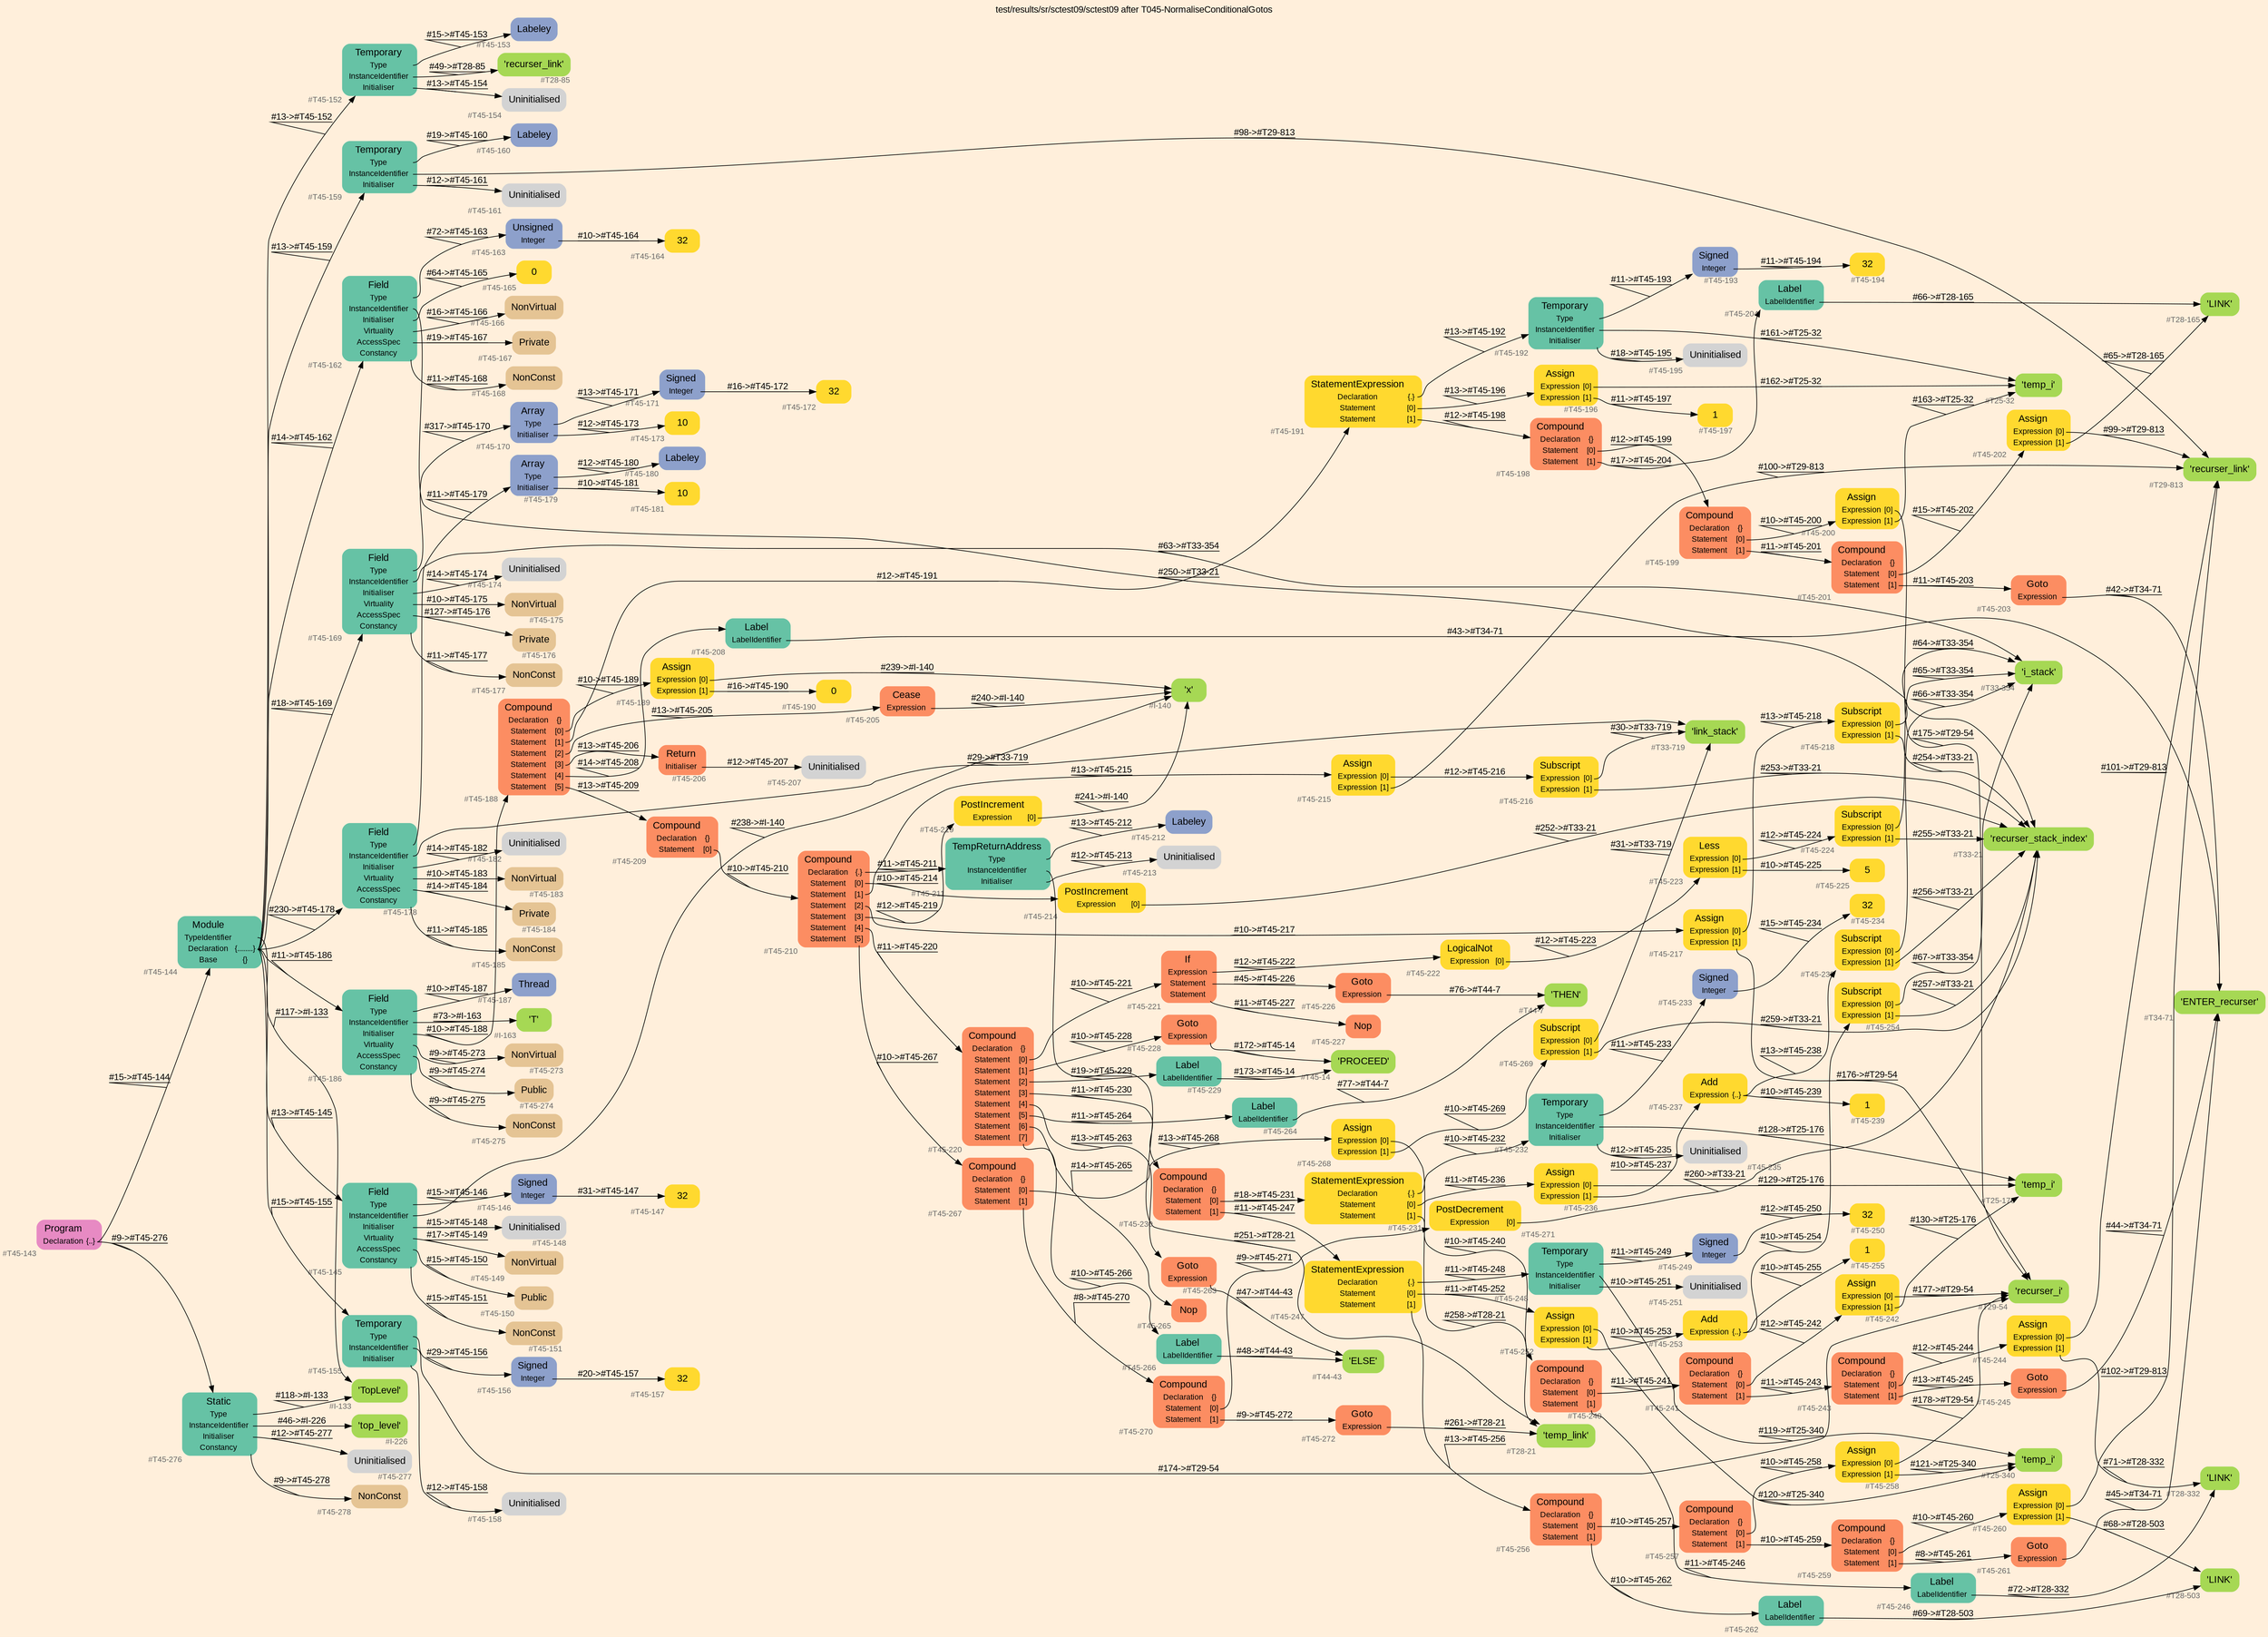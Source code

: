digraph "test/results/sr/sctest09/sctest09 after T045-NormaliseConditionalGotos" {
label = "test/results/sr/sctest09/sctest09 after T045-NormaliseConditionalGotos"
labelloc = t
graph [
    rankdir = "LR"
    ranksep = 0.3
    bgcolor = antiquewhite1
    color = black
    fontcolor = black
    fontname = "Arial"
];
node [
    fontname = "Arial"
];
edge [
    fontname = "Arial"
];

// -------------------- node figure --------------------
// -------- block #T45-143 ----------
"#T45-143" [
    fillcolor = "/set28/4"
    xlabel = "#T45-143"
    fontsize = "12"
    fontcolor = grey40
    shape = "plaintext"
    label = <<TABLE BORDER="0" CELLBORDER="0" CELLSPACING="0">
     <TR><TD><FONT COLOR="black" POINT-SIZE="15">Program</FONT></TD></TR>
     <TR><TD><FONT COLOR="black" POINT-SIZE="12">Declaration</FONT></TD><TD PORT="port0"><FONT COLOR="black" POINT-SIZE="12">{..}</FONT></TD></TR>
    </TABLE>>
    style = "rounded,filled"
];

// -------- block #T45-144 ----------
"#T45-144" [
    fillcolor = "/set28/1"
    xlabel = "#T45-144"
    fontsize = "12"
    fontcolor = grey40
    shape = "plaintext"
    label = <<TABLE BORDER="0" CELLBORDER="0" CELLSPACING="0">
     <TR><TD><FONT COLOR="black" POINT-SIZE="15">Module</FONT></TD></TR>
     <TR><TD><FONT COLOR="black" POINT-SIZE="12">TypeIdentifier</FONT></TD><TD PORT="port0"></TD></TR>
     <TR><TD><FONT COLOR="black" POINT-SIZE="12">Declaration</FONT></TD><TD PORT="port1"><FONT COLOR="black" POINT-SIZE="12">{........}</FONT></TD></TR>
     <TR><TD><FONT COLOR="black" POINT-SIZE="12">Base</FONT></TD><TD PORT="port2"><FONT COLOR="black" POINT-SIZE="12">{}</FONT></TD></TR>
    </TABLE>>
    style = "rounded,filled"
];

// -------- block #I-133 ----------
"#I-133" [
    fillcolor = "/set28/5"
    xlabel = "#I-133"
    fontsize = "12"
    fontcolor = grey40
    shape = "plaintext"
    label = <<TABLE BORDER="0" CELLBORDER="0" CELLSPACING="0">
     <TR><TD><FONT COLOR="black" POINT-SIZE="15">'TopLevel'</FONT></TD></TR>
    </TABLE>>
    style = "rounded,filled"
];

// -------- block #T45-145 ----------
"#T45-145" [
    fillcolor = "/set28/1"
    xlabel = "#T45-145"
    fontsize = "12"
    fontcolor = grey40
    shape = "plaintext"
    label = <<TABLE BORDER="0" CELLBORDER="0" CELLSPACING="0">
     <TR><TD><FONT COLOR="black" POINT-SIZE="15">Field</FONT></TD></TR>
     <TR><TD><FONT COLOR="black" POINT-SIZE="12">Type</FONT></TD><TD PORT="port0"></TD></TR>
     <TR><TD><FONT COLOR="black" POINT-SIZE="12">InstanceIdentifier</FONT></TD><TD PORT="port1"></TD></TR>
     <TR><TD><FONT COLOR="black" POINT-SIZE="12">Initialiser</FONT></TD><TD PORT="port2"></TD></TR>
     <TR><TD><FONT COLOR="black" POINT-SIZE="12">Virtuality</FONT></TD><TD PORT="port3"></TD></TR>
     <TR><TD><FONT COLOR="black" POINT-SIZE="12">AccessSpec</FONT></TD><TD PORT="port4"></TD></TR>
     <TR><TD><FONT COLOR="black" POINT-SIZE="12">Constancy</FONT></TD><TD PORT="port5"></TD></TR>
    </TABLE>>
    style = "rounded,filled"
];

// -------- block #T45-146 ----------
"#T45-146" [
    fillcolor = "/set28/3"
    xlabel = "#T45-146"
    fontsize = "12"
    fontcolor = grey40
    shape = "plaintext"
    label = <<TABLE BORDER="0" CELLBORDER="0" CELLSPACING="0">
     <TR><TD><FONT COLOR="black" POINT-SIZE="15">Signed</FONT></TD></TR>
     <TR><TD><FONT COLOR="black" POINT-SIZE="12">Integer</FONT></TD><TD PORT="port0"></TD></TR>
    </TABLE>>
    style = "rounded,filled"
];

// -------- block #T45-147 ----------
"#T45-147" [
    fillcolor = "/set28/6"
    xlabel = "#T45-147"
    fontsize = "12"
    fontcolor = grey40
    shape = "plaintext"
    label = <<TABLE BORDER="0" CELLBORDER="0" CELLSPACING="0">
     <TR><TD><FONT COLOR="black" POINT-SIZE="15">32</FONT></TD></TR>
    </TABLE>>
    style = "rounded,filled"
];

// -------- block #I-140 ----------
"#I-140" [
    fillcolor = "/set28/5"
    xlabel = "#I-140"
    fontsize = "12"
    fontcolor = grey40
    shape = "plaintext"
    label = <<TABLE BORDER="0" CELLBORDER="0" CELLSPACING="0">
     <TR><TD><FONT COLOR="black" POINT-SIZE="15">'x'</FONT></TD></TR>
    </TABLE>>
    style = "rounded,filled"
];

// -------- block #T45-148 ----------
"#T45-148" [
    xlabel = "#T45-148"
    fontsize = "12"
    fontcolor = grey40
    shape = "plaintext"
    label = <<TABLE BORDER="0" CELLBORDER="0" CELLSPACING="0">
     <TR><TD><FONT COLOR="black" POINT-SIZE="15">Uninitialised</FONT></TD></TR>
    </TABLE>>
    style = "rounded,filled"
];

// -------- block #T45-149 ----------
"#T45-149" [
    fillcolor = "/set28/7"
    xlabel = "#T45-149"
    fontsize = "12"
    fontcolor = grey40
    shape = "plaintext"
    label = <<TABLE BORDER="0" CELLBORDER="0" CELLSPACING="0">
     <TR><TD><FONT COLOR="black" POINT-SIZE="15">NonVirtual</FONT></TD></TR>
    </TABLE>>
    style = "rounded,filled"
];

// -------- block #T45-150 ----------
"#T45-150" [
    fillcolor = "/set28/7"
    xlabel = "#T45-150"
    fontsize = "12"
    fontcolor = grey40
    shape = "plaintext"
    label = <<TABLE BORDER="0" CELLBORDER="0" CELLSPACING="0">
     <TR><TD><FONT COLOR="black" POINT-SIZE="15">Public</FONT></TD></TR>
    </TABLE>>
    style = "rounded,filled"
];

// -------- block #T45-151 ----------
"#T45-151" [
    fillcolor = "/set28/7"
    xlabel = "#T45-151"
    fontsize = "12"
    fontcolor = grey40
    shape = "plaintext"
    label = <<TABLE BORDER="0" CELLBORDER="0" CELLSPACING="0">
     <TR><TD><FONT COLOR="black" POINT-SIZE="15">NonConst</FONT></TD></TR>
    </TABLE>>
    style = "rounded,filled"
];

// -------- block #T45-152 ----------
"#T45-152" [
    fillcolor = "/set28/1"
    xlabel = "#T45-152"
    fontsize = "12"
    fontcolor = grey40
    shape = "plaintext"
    label = <<TABLE BORDER="0" CELLBORDER="0" CELLSPACING="0">
     <TR><TD><FONT COLOR="black" POINT-SIZE="15">Temporary</FONT></TD></TR>
     <TR><TD><FONT COLOR="black" POINT-SIZE="12">Type</FONT></TD><TD PORT="port0"></TD></TR>
     <TR><TD><FONT COLOR="black" POINT-SIZE="12">InstanceIdentifier</FONT></TD><TD PORT="port1"></TD></TR>
     <TR><TD><FONT COLOR="black" POINT-SIZE="12">Initialiser</FONT></TD><TD PORT="port2"></TD></TR>
    </TABLE>>
    style = "rounded,filled"
];

// -------- block #T45-153 ----------
"#T45-153" [
    fillcolor = "/set28/3"
    xlabel = "#T45-153"
    fontsize = "12"
    fontcolor = grey40
    shape = "plaintext"
    label = <<TABLE BORDER="0" CELLBORDER="0" CELLSPACING="0">
     <TR><TD><FONT COLOR="black" POINT-SIZE="15">Labeley</FONT></TD></TR>
    </TABLE>>
    style = "rounded,filled"
];

// -------- block #T28-85 ----------
"#T28-85" [
    fillcolor = "/set28/5"
    xlabel = "#T28-85"
    fontsize = "12"
    fontcolor = grey40
    shape = "plaintext"
    label = <<TABLE BORDER="0" CELLBORDER="0" CELLSPACING="0">
     <TR><TD><FONT COLOR="black" POINT-SIZE="15">'recurser_link'</FONT></TD></TR>
    </TABLE>>
    style = "rounded,filled"
];

// -------- block #T45-154 ----------
"#T45-154" [
    xlabel = "#T45-154"
    fontsize = "12"
    fontcolor = grey40
    shape = "plaintext"
    label = <<TABLE BORDER="0" CELLBORDER="0" CELLSPACING="0">
     <TR><TD><FONT COLOR="black" POINT-SIZE="15">Uninitialised</FONT></TD></TR>
    </TABLE>>
    style = "rounded,filled"
];

// -------- block #T45-155 ----------
"#T45-155" [
    fillcolor = "/set28/1"
    xlabel = "#T45-155"
    fontsize = "12"
    fontcolor = grey40
    shape = "plaintext"
    label = <<TABLE BORDER="0" CELLBORDER="0" CELLSPACING="0">
     <TR><TD><FONT COLOR="black" POINT-SIZE="15">Temporary</FONT></TD></TR>
     <TR><TD><FONT COLOR="black" POINT-SIZE="12">Type</FONT></TD><TD PORT="port0"></TD></TR>
     <TR><TD><FONT COLOR="black" POINT-SIZE="12">InstanceIdentifier</FONT></TD><TD PORT="port1"></TD></TR>
     <TR><TD><FONT COLOR="black" POINT-SIZE="12">Initialiser</FONT></TD><TD PORT="port2"></TD></TR>
    </TABLE>>
    style = "rounded,filled"
];

// -------- block #T45-156 ----------
"#T45-156" [
    fillcolor = "/set28/3"
    xlabel = "#T45-156"
    fontsize = "12"
    fontcolor = grey40
    shape = "plaintext"
    label = <<TABLE BORDER="0" CELLBORDER="0" CELLSPACING="0">
     <TR><TD><FONT COLOR="black" POINT-SIZE="15">Signed</FONT></TD></TR>
     <TR><TD><FONT COLOR="black" POINT-SIZE="12">Integer</FONT></TD><TD PORT="port0"></TD></TR>
    </TABLE>>
    style = "rounded,filled"
];

// -------- block #T45-157 ----------
"#T45-157" [
    fillcolor = "/set28/6"
    xlabel = "#T45-157"
    fontsize = "12"
    fontcolor = grey40
    shape = "plaintext"
    label = <<TABLE BORDER="0" CELLBORDER="0" CELLSPACING="0">
     <TR><TD><FONT COLOR="black" POINT-SIZE="15">32</FONT></TD></TR>
    </TABLE>>
    style = "rounded,filled"
];

// -------- block #T29-54 ----------
"#T29-54" [
    fillcolor = "/set28/5"
    xlabel = "#T29-54"
    fontsize = "12"
    fontcolor = grey40
    shape = "plaintext"
    label = <<TABLE BORDER="0" CELLBORDER="0" CELLSPACING="0">
     <TR><TD><FONT COLOR="black" POINT-SIZE="15">'recurser_i'</FONT></TD></TR>
    </TABLE>>
    style = "rounded,filled"
];

// -------- block #T45-158 ----------
"#T45-158" [
    xlabel = "#T45-158"
    fontsize = "12"
    fontcolor = grey40
    shape = "plaintext"
    label = <<TABLE BORDER="0" CELLBORDER="0" CELLSPACING="0">
     <TR><TD><FONT COLOR="black" POINT-SIZE="15">Uninitialised</FONT></TD></TR>
    </TABLE>>
    style = "rounded,filled"
];

// -------- block #T45-159 ----------
"#T45-159" [
    fillcolor = "/set28/1"
    xlabel = "#T45-159"
    fontsize = "12"
    fontcolor = grey40
    shape = "plaintext"
    label = <<TABLE BORDER="0" CELLBORDER="0" CELLSPACING="0">
     <TR><TD><FONT COLOR="black" POINT-SIZE="15">Temporary</FONT></TD></TR>
     <TR><TD><FONT COLOR="black" POINT-SIZE="12">Type</FONT></TD><TD PORT="port0"></TD></TR>
     <TR><TD><FONT COLOR="black" POINT-SIZE="12">InstanceIdentifier</FONT></TD><TD PORT="port1"></TD></TR>
     <TR><TD><FONT COLOR="black" POINT-SIZE="12">Initialiser</FONT></TD><TD PORT="port2"></TD></TR>
    </TABLE>>
    style = "rounded,filled"
];

// -------- block #T45-160 ----------
"#T45-160" [
    fillcolor = "/set28/3"
    xlabel = "#T45-160"
    fontsize = "12"
    fontcolor = grey40
    shape = "plaintext"
    label = <<TABLE BORDER="0" CELLBORDER="0" CELLSPACING="0">
     <TR><TD><FONT COLOR="black" POINT-SIZE="15">Labeley</FONT></TD></TR>
    </TABLE>>
    style = "rounded,filled"
];

// -------- block #T29-813 ----------
"#T29-813" [
    fillcolor = "/set28/5"
    xlabel = "#T29-813"
    fontsize = "12"
    fontcolor = grey40
    shape = "plaintext"
    label = <<TABLE BORDER="0" CELLBORDER="0" CELLSPACING="0">
     <TR><TD><FONT COLOR="black" POINT-SIZE="15">'recurser_link'</FONT></TD></TR>
    </TABLE>>
    style = "rounded,filled"
];

// -------- block #T45-161 ----------
"#T45-161" [
    xlabel = "#T45-161"
    fontsize = "12"
    fontcolor = grey40
    shape = "plaintext"
    label = <<TABLE BORDER="0" CELLBORDER="0" CELLSPACING="0">
     <TR><TD><FONT COLOR="black" POINT-SIZE="15">Uninitialised</FONT></TD></TR>
    </TABLE>>
    style = "rounded,filled"
];

// -------- block #T45-162 ----------
"#T45-162" [
    fillcolor = "/set28/1"
    xlabel = "#T45-162"
    fontsize = "12"
    fontcolor = grey40
    shape = "plaintext"
    label = <<TABLE BORDER="0" CELLBORDER="0" CELLSPACING="0">
     <TR><TD><FONT COLOR="black" POINT-SIZE="15">Field</FONT></TD></TR>
     <TR><TD><FONT COLOR="black" POINT-SIZE="12">Type</FONT></TD><TD PORT="port0"></TD></TR>
     <TR><TD><FONT COLOR="black" POINT-SIZE="12">InstanceIdentifier</FONT></TD><TD PORT="port1"></TD></TR>
     <TR><TD><FONT COLOR="black" POINT-SIZE="12">Initialiser</FONT></TD><TD PORT="port2"></TD></TR>
     <TR><TD><FONT COLOR="black" POINT-SIZE="12">Virtuality</FONT></TD><TD PORT="port3"></TD></TR>
     <TR><TD><FONT COLOR="black" POINT-SIZE="12">AccessSpec</FONT></TD><TD PORT="port4"></TD></TR>
     <TR><TD><FONT COLOR="black" POINT-SIZE="12">Constancy</FONT></TD><TD PORT="port5"></TD></TR>
    </TABLE>>
    style = "rounded,filled"
];

// -------- block #T45-163 ----------
"#T45-163" [
    fillcolor = "/set28/3"
    xlabel = "#T45-163"
    fontsize = "12"
    fontcolor = grey40
    shape = "plaintext"
    label = <<TABLE BORDER="0" CELLBORDER="0" CELLSPACING="0">
     <TR><TD><FONT COLOR="black" POINT-SIZE="15">Unsigned</FONT></TD></TR>
     <TR><TD><FONT COLOR="black" POINT-SIZE="12">Integer</FONT></TD><TD PORT="port0"></TD></TR>
    </TABLE>>
    style = "rounded,filled"
];

// -------- block #T45-164 ----------
"#T45-164" [
    fillcolor = "/set28/6"
    xlabel = "#T45-164"
    fontsize = "12"
    fontcolor = grey40
    shape = "plaintext"
    label = <<TABLE BORDER="0" CELLBORDER="0" CELLSPACING="0">
     <TR><TD><FONT COLOR="black" POINT-SIZE="15">32</FONT></TD></TR>
    </TABLE>>
    style = "rounded,filled"
];

// -------- block #T33-21 ----------
"#T33-21" [
    fillcolor = "/set28/5"
    xlabel = "#T33-21"
    fontsize = "12"
    fontcolor = grey40
    shape = "plaintext"
    label = <<TABLE BORDER="0" CELLBORDER="0" CELLSPACING="0">
     <TR><TD><FONT COLOR="black" POINT-SIZE="15">'recurser_stack_index'</FONT></TD></TR>
    </TABLE>>
    style = "rounded,filled"
];

// -------- block #T45-165 ----------
"#T45-165" [
    fillcolor = "/set28/6"
    xlabel = "#T45-165"
    fontsize = "12"
    fontcolor = grey40
    shape = "plaintext"
    label = <<TABLE BORDER="0" CELLBORDER="0" CELLSPACING="0">
     <TR><TD><FONT COLOR="black" POINT-SIZE="15">0</FONT></TD></TR>
    </TABLE>>
    style = "rounded,filled"
];

// -------- block #T45-166 ----------
"#T45-166" [
    fillcolor = "/set28/7"
    xlabel = "#T45-166"
    fontsize = "12"
    fontcolor = grey40
    shape = "plaintext"
    label = <<TABLE BORDER="0" CELLBORDER="0" CELLSPACING="0">
     <TR><TD><FONT COLOR="black" POINT-SIZE="15">NonVirtual</FONT></TD></TR>
    </TABLE>>
    style = "rounded,filled"
];

// -------- block #T45-167 ----------
"#T45-167" [
    fillcolor = "/set28/7"
    xlabel = "#T45-167"
    fontsize = "12"
    fontcolor = grey40
    shape = "plaintext"
    label = <<TABLE BORDER="0" CELLBORDER="0" CELLSPACING="0">
     <TR><TD><FONT COLOR="black" POINT-SIZE="15">Private</FONT></TD></TR>
    </TABLE>>
    style = "rounded,filled"
];

// -------- block #T45-168 ----------
"#T45-168" [
    fillcolor = "/set28/7"
    xlabel = "#T45-168"
    fontsize = "12"
    fontcolor = grey40
    shape = "plaintext"
    label = <<TABLE BORDER="0" CELLBORDER="0" CELLSPACING="0">
     <TR><TD><FONT COLOR="black" POINT-SIZE="15">NonConst</FONT></TD></TR>
    </TABLE>>
    style = "rounded,filled"
];

// -------- block #T45-169 ----------
"#T45-169" [
    fillcolor = "/set28/1"
    xlabel = "#T45-169"
    fontsize = "12"
    fontcolor = grey40
    shape = "plaintext"
    label = <<TABLE BORDER="0" CELLBORDER="0" CELLSPACING="0">
     <TR><TD><FONT COLOR="black" POINT-SIZE="15">Field</FONT></TD></TR>
     <TR><TD><FONT COLOR="black" POINT-SIZE="12">Type</FONT></TD><TD PORT="port0"></TD></TR>
     <TR><TD><FONT COLOR="black" POINT-SIZE="12">InstanceIdentifier</FONT></TD><TD PORT="port1"></TD></TR>
     <TR><TD><FONT COLOR="black" POINT-SIZE="12">Initialiser</FONT></TD><TD PORT="port2"></TD></TR>
     <TR><TD><FONT COLOR="black" POINT-SIZE="12">Virtuality</FONT></TD><TD PORT="port3"></TD></TR>
     <TR><TD><FONT COLOR="black" POINT-SIZE="12">AccessSpec</FONT></TD><TD PORT="port4"></TD></TR>
     <TR><TD><FONT COLOR="black" POINT-SIZE="12">Constancy</FONT></TD><TD PORT="port5"></TD></TR>
    </TABLE>>
    style = "rounded,filled"
];

// -------- block #T45-170 ----------
"#T45-170" [
    fillcolor = "/set28/3"
    xlabel = "#T45-170"
    fontsize = "12"
    fontcolor = grey40
    shape = "plaintext"
    label = <<TABLE BORDER="0" CELLBORDER="0" CELLSPACING="0">
     <TR><TD><FONT COLOR="black" POINT-SIZE="15">Array</FONT></TD></TR>
     <TR><TD><FONT COLOR="black" POINT-SIZE="12">Type</FONT></TD><TD PORT="port0"></TD></TR>
     <TR><TD><FONT COLOR="black" POINT-SIZE="12">Initialiser</FONT></TD><TD PORT="port1"></TD></TR>
    </TABLE>>
    style = "rounded,filled"
];

// -------- block #T45-171 ----------
"#T45-171" [
    fillcolor = "/set28/3"
    xlabel = "#T45-171"
    fontsize = "12"
    fontcolor = grey40
    shape = "plaintext"
    label = <<TABLE BORDER="0" CELLBORDER="0" CELLSPACING="0">
     <TR><TD><FONT COLOR="black" POINT-SIZE="15">Signed</FONT></TD></TR>
     <TR><TD><FONT COLOR="black" POINT-SIZE="12">Integer</FONT></TD><TD PORT="port0"></TD></TR>
    </TABLE>>
    style = "rounded,filled"
];

// -------- block #T45-172 ----------
"#T45-172" [
    fillcolor = "/set28/6"
    xlabel = "#T45-172"
    fontsize = "12"
    fontcolor = grey40
    shape = "plaintext"
    label = <<TABLE BORDER="0" CELLBORDER="0" CELLSPACING="0">
     <TR><TD><FONT COLOR="black" POINT-SIZE="15">32</FONT></TD></TR>
    </TABLE>>
    style = "rounded,filled"
];

// -------- block #T45-173 ----------
"#T45-173" [
    fillcolor = "/set28/6"
    xlabel = "#T45-173"
    fontsize = "12"
    fontcolor = grey40
    shape = "plaintext"
    label = <<TABLE BORDER="0" CELLBORDER="0" CELLSPACING="0">
     <TR><TD><FONT COLOR="black" POINT-SIZE="15">10</FONT></TD></TR>
    </TABLE>>
    style = "rounded,filled"
];

// -------- block #T33-354 ----------
"#T33-354" [
    fillcolor = "/set28/5"
    xlabel = "#T33-354"
    fontsize = "12"
    fontcolor = grey40
    shape = "plaintext"
    label = <<TABLE BORDER="0" CELLBORDER="0" CELLSPACING="0">
     <TR><TD><FONT COLOR="black" POINT-SIZE="15">'i_stack'</FONT></TD></TR>
    </TABLE>>
    style = "rounded,filled"
];

// -------- block #T45-174 ----------
"#T45-174" [
    xlabel = "#T45-174"
    fontsize = "12"
    fontcolor = grey40
    shape = "plaintext"
    label = <<TABLE BORDER="0" CELLBORDER="0" CELLSPACING="0">
     <TR><TD><FONT COLOR="black" POINT-SIZE="15">Uninitialised</FONT></TD></TR>
    </TABLE>>
    style = "rounded,filled"
];

// -------- block #T45-175 ----------
"#T45-175" [
    fillcolor = "/set28/7"
    xlabel = "#T45-175"
    fontsize = "12"
    fontcolor = grey40
    shape = "plaintext"
    label = <<TABLE BORDER="0" CELLBORDER="0" CELLSPACING="0">
     <TR><TD><FONT COLOR="black" POINT-SIZE="15">NonVirtual</FONT></TD></TR>
    </TABLE>>
    style = "rounded,filled"
];

// -------- block #T45-176 ----------
"#T45-176" [
    fillcolor = "/set28/7"
    xlabel = "#T45-176"
    fontsize = "12"
    fontcolor = grey40
    shape = "plaintext"
    label = <<TABLE BORDER="0" CELLBORDER="0" CELLSPACING="0">
     <TR><TD><FONT COLOR="black" POINT-SIZE="15">Private</FONT></TD></TR>
    </TABLE>>
    style = "rounded,filled"
];

// -------- block #T45-177 ----------
"#T45-177" [
    fillcolor = "/set28/7"
    xlabel = "#T45-177"
    fontsize = "12"
    fontcolor = grey40
    shape = "plaintext"
    label = <<TABLE BORDER="0" CELLBORDER="0" CELLSPACING="0">
     <TR><TD><FONT COLOR="black" POINT-SIZE="15">NonConst</FONT></TD></TR>
    </TABLE>>
    style = "rounded,filled"
];

// -------- block #T45-178 ----------
"#T45-178" [
    fillcolor = "/set28/1"
    xlabel = "#T45-178"
    fontsize = "12"
    fontcolor = grey40
    shape = "plaintext"
    label = <<TABLE BORDER="0" CELLBORDER="0" CELLSPACING="0">
     <TR><TD><FONT COLOR="black" POINT-SIZE="15">Field</FONT></TD></TR>
     <TR><TD><FONT COLOR="black" POINT-SIZE="12">Type</FONT></TD><TD PORT="port0"></TD></TR>
     <TR><TD><FONT COLOR="black" POINT-SIZE="12">InstanceIdentifier</FONT></TD><TD PORT="port1"></TD></TR>
     <TR><TD><FONT COLOR="black" POINT-SIZE="12">Initialiser</FONT></TD><TD PORT="port2"></TD></TR>
     <TR><TD><FONT COLOR="black" POINT-SIZE="12">Virtuality</FONT></TD><TD PORT="port3"></TD></TR>
     <TR><TD><FONT COLOR="black" POINT-SIZE="12">AccessSpec</FONT></TD><TD PORT="port4"></TD></TR>
     <TR><TD><FONT COLOR="black" POINT-SIZE="12">Constancy</FONT></TD><TD PORT="port5"></TD></TR>
    </TABLE>>
    style = "rounded,filled"
];

// -------- block #T45-179 ----------
"#T45-179" [
    fillcolor = "/set28/3"
    xlabel = "#T45-179"
    fontsize = "12"
    fontcolor = grey40
    shape = "plaintext"
    label = <<TABLE BORDER="0" CELLBORDER="0" CELLSPACING="0">
     <TR><TD><FONT COLOR="black" POINT-SIZE="15">Array</FONT></TD></TR>
     <TR><TD><FONT COLOR="black" POINT-SIZE="12">Type</FONT></TD><TD PORT="port0"></TD></TR>
     <TR><TD><FONT COLOR="black" POINT-SIZE="12">Initialiser</FONT></TD><TD PORT="port1"></TD></TR>
    </TABLE>>
    style = "rounded,filled"
];

// -------- block #T45-180 ----------
"#T45-180" [
    fillcolor = "/set28/3"
    xlabel = "#T45-180"
    fontsize = "12"
    fontcolor = grey40
    shape = "plaintext"
    label = <<TABLE BORDER="0" CELLBORDER="0" CELLSPACING="0">
     <TR><TD><FONT COLOR="black" POINT-SIZE="15">Labeley</FONT></TD></TR>
    </TABLE>>
    style = "rounded,filled"
];

// -------- block #T45-181 ----------
"#T45-181" [
    fillcolor = "/set28/6"
    xlabel = "#T45-181"
    fontsize = "12"
    fontcolor = grey40
    shape = "plaintext"
    label = <<TABLE BORDER="0" CELLBORDER="0" CELLSPACING="0">
     <TR><TD><FONT COLOR="black" POINT-SIZE="15">10</FONT></TD></TR>
    </TABLE>>
    style = "rounded,filled"
];

// -------- block #T33-719 ----------
"#T33-719" [
    fillcolor = "/set28/5"
    xlabel = "#T33-719"
    fontsize = "12"
    fontcolor = grey40
    shape = "plaintext"
    label = <<TABLE BORDER="0" CELLBORDER="0" CELLSPACING="0">
     <TR><TD><FONT COLOR="black" POINT-SIZE="15">'link_stack'</FONT></TD></TR>
    </TABLE>>
    style = "rounded,filled"
];

// -------- block #T45-182 ----------
"#T45-182" [
    xlabel = "#T45-182"
    fontsize = "12"
    fontcolor = grey40
    shape = "plaintext"
    label = <<TABLE BORDER="0" CELLBORDER="0" CELLSPACING="0">
     <TR><TD><FONT COLOR="black" POINT-SIZE="15">Uninitialised</FONT></TD></TR>
    </TABLE>>
    style = "rounded,filled"
];

// -------- block #T45-183 ----------
"#T45-183" [
    fillcolor = "/set28/7"
    xlabel = "#T45-183"
    fontsize = "12"
    fontcolor = grey40
    shape = "plaintext"
    label = <<TABLE BORDER="0" CELLBORDER="0" CELLSPACING="0">
     <TR><TD><FONT COLOR="black" POINT-SIZE="15">NonVirtual</FONT></TD></TR>
    </TABLE>>
    style = "rounded,filled"
];

// -------- block #T45-184 ----------
"#T45-184" [
    fillcolor = "/set28/7"
    xlabel = "#T45-184"
    fontsize = "12"
    fontcolor = grey40
    shape = "plaintext"
    label = <<TABLE BORDER="0" CELLBORDER="0" CELLSPACING="0">
     <TR><TD><FONT COLOR="black" POINT-SIZE="15">Private</FONT></TD></TR>
    </TABLE>>
    style = "rounded,filled"
];

// -------- block #T45-185 ----------
"#T45-185" [
    fillcolor = "/set28/7"
    xlabel = "#T45-185"
    fontsize = "12"
    fontcolor = grey40
    shape = "plaintext"
    label = <<TABLE BORDER="0" CELLBORDER="0" CELLSPACING="0">
     <TR><TD><FONT COLOR="black" POINT-SIZE="15">NonConst</FONT></TD></TR>
    </TABLE>>
    style = "rounded,filled"
];

// -------- block #T45-186 ----------
"#T45-186" [
    fillcolor = "/set28/1"
    xlabel = "#T45-186"
    fontsize = "12"
    fontcolor = grey40
    shape = "plaintext"
    label = <<TABLE BORDER="0" CELLBORDER="0" CELLSPACING="0">
     <TR><TD><FONT COLOR="black" POINT-SIZE="15">Field</FONT></TD></TR>
     <TR><TD><FONT COLOR="black" POINT-SIZE="12">Type</FONT></TD><TD PORT="port0"></TD></TR>
     <TR><TD><FONT COLOR="black" POINT-SIZE="12">InstanceIdentifier</FONT></TD><TD PORT="port1"></TD></TR>
     <TR><TD><FONT COLOR="black" POINT-SIZE="12">Initialiser</FONT></TD><TD PORT="port2"></TD></TR>
     <TR><TD><FONT COLOR="black" POINT-SIZE="12">Virtuality</FONT></TD><TD PORT="port3"></TD></TR>
     <TR><TD><FONT COLOR="black" POINT-SIZE="12">AccessSpec</FONT></TD><TD PORT="port4"></TD></TR>
     <TR><TD><FONT COLOR="black" POINT-SIZE="12">Constancy</FONT></TD><TD PORT="port5"></TD></TR>
    </TABLE>>
    style = "rounded,filled"
];

// -------- block #T45-187 ----------
"#T45-187" [
    fillcolor = "/set28/3"
    xlabel = "#T45-187"
    fontsize = "12"
    fontcolor = grey40
    shape = "plaintext"
    label = <<TABLE BORDER="0" CELLBORDER="0" CELLSPACING="0">
     <TR><TD><FONT COLOR="black" POINT-SIZE="15">Thread</FONT></TD></TR>
    </TABLE>>
    style = "rounded,filled"
];

// -------- block #I-163 ----------
"#I-163" [
    fillcolor = "/set28/5"
    xlabel = "#I-163"
    fontsize = "12"
    fontcolor = grey40
    shape = "plaintext"
    label = <<TABLE BORDER="0" CELLBORDER="0" CELLSPACING="0">
     <TR><TD><FONT COLOR="black" POINT-SIZE="15">'T'</FONT></TD></TR>
    </TABLE>>
    style = "rounded,filled"
];

// -------- block #T45-188 ----------
"#T45-188" [
    fillcolor = "/set28/2"
    xlabel = "#T45-188"
    fontsize = "12"
    fontcolor = grey40
    shape = "plaintext"
    label = <<TABLE BORDER="0" CELLBORDER="0" CELLSPACING="0">
     <TR><TD><FONT COLOR="black" POINT-SIZE="15">Compound</FONT></TD></TR>
     <TR><TD><FONT COLOR="black" POINT-SIZE="12">Declaration</FONT></TD><TD PORT="port0"><FONT COLOR="black" POINT-SIZE="12">{}</FONT></TD></TR>
     <TR><TD><FONT COLOR="black" POINT-SIZE="12">Statement</FONT></TD><TD PORT="port1"><FONT COLOR="black" POINT-SIZE="12">[0]</FONT></TD></TR>
     <TR><TD><FONT COLOR="black" POINT-SIZE="12">Statement</FONT></TD><TD PORT="port2"><FONT COLOR="black" POINT-SIZE="12">[1]</FONT></TD></TR>
     <TR><TD><FONT COLOR="black" POINT-SIZE="12">Statement</FONT></TD><TD PORT="port3"><FONT COLOR="black" POINT-SIZE="12">[2]</FONT></TD></TR>
     <TR><TD><FONT COLOR="black" POINT-SIZE="12">Statement</FONT></TD><TD PORT="port4"><FONT COLOR="black" POINT-SIZE="12">[3]</FONT></TD></TR>
     <TR><TD><FONT COLOR="black" POINT-SIZE="12">Statement</FONT></TD><TD PORT="port5"><FONT COLOR="black" POINT-SIZE="12">[4]</FONT></TD></TR>
     <TR><TD><FONT COLOR="black" POINT-SIZE="12">Statement</FONT></TD><TD PORT="port6"><FONT COLOR="black" POINT-SIZE="12">[5]</FONT></TD></TR>
    </TABLE>>
    style = "rounded,filled"
];

// -------- block #T45-189 ----------
"#T45-189" [
    fillcolor = "/set28/6"
    xlabel = "#T45-189"
    fontsize = "12"
    fontcolor = grey40
    shape = "plaintext"
    label = <<TABLE BORDER="0" CELLBORDER="0" CELLSPACING="0">
     <TR><TD><FONT COLOR="black" POINT-SIZE="15">Assign</FONT></TD></TR>
     <TR><TD><FONT COLOR="black" POINT-SIZE="12">Expression</FONT></TD><TD PORT="port0"><FONT COLOR="black" POINT-SIZE="12">[0]</FONT></TD></TR>
     <TR><TD><FONT COLOR="black" POINT-SIZE="12">Expression</FONT></TD><TD PORT="port1"><FONT COLOR="black" POINT-SIZE="12">[1]</FONT></TD></TR>
    </TABLE>>
    style = "rounded,filled"
];

// -------- block #T45-190 ----------
"#T45-190" [
    fillcolor = "/set28/6"
    xlabel = "#T45-190"
    fontsize = "12"
    fontcolor = grey40
    shape = "plaintext"
    label = <<TABLE BORDER="0" CELLBORDER="0" CELLSPACING="0">
     <TR><TD><FONT COLOR="black" POINT-SIZE="15">0</FONT></TD></TR>
    </TABLE>>
    style = "rounded,filled"
];

// -------- block #T45-191 ----------
"#T45-191" [
    fillcolor = "/set28/6"
    xlabel = "#T45-191"
    fontsize = "12"
    fontcolor = grey40
    shape = "plaintext"
    label = <<TABLE BORDER="0" CELLBORDER="0" CELLSPACING="0">
     <TR><TD><FONT COLOR="black" POINT-SIZE="15">StatementExpression</FONT></TD></TR>
     <TR><TD><FONT COLOR="black" POINT-SIZE="12">Declaration</FONT></TD><TD PORT="port0"><FONT COLOR="black" POINT-SIZE="12">{.}</FONT></TD></TR>
     <TR><TD><FONT COLOR="black" POINT-SIZE="12">Statement</FONT></TD><TD PORT="port1"><FONT COLOR="black" POINT-SIZE="12">[0]</FONT></TD></TR>
     <TR><TD><FONT COLOR="black" POINT-SIZE="12">Statement</FONT></TD><TD PORT="port2"><FONT COLOR="black" POINT-SIZE="12">[1]</FONT></TD></TR>
    </TABLE>>
    style = "rounded,filled"
];

// -------- block #T45-192 ----------
"#T45-192" [
    fillcolor = "/set28/1"
    xlabel = "#T45-192"
    fontsize = "12"
    fontcolor = grey40
    shape = "plaintext"
    label = <<TABLE BORDER="0" CELLBORDER="0" CELLSPACING="0">
     <TR><TD><FONT COLOR="black" POINT-SIZE="15">Temporary</FONT></TD></TR>
     <TR><TD><FONT COLOR="black" POINT-SIZE="12">Type</FONT></TD><TD PORT="port0"></TD></TR>
     <TR><TD><FONT COLOR="black" POINT-SIZE="12">InstanceIdentifier</FONT></TD><TD PORT="port1"></TD></TR>
     <TR><TD><FONT COLOR="black" POINT-SIZE="12">Initialiser</FONT></TD><TD PORT="port2"></TD></TR>
    </TABLE>>
    style = "rounded,filled"
];

// -------- block #T45-193 ----------
"#T45-193" [
    fillcolor = "/set28/3"
    xlabel = "#T45-193"
    fontsize = "12"
    fontcolor = grey40
    shape = "plaintext"
    label = <<TABLE BORDER="0" CELLBORDER="0" CELLSPACING="0">
     <TR><TD><FONT COLOR="black" POINT-SIZE="15">Signed</FONT></TD></TR>
     <TR><TD><FONT COLOR="black" POINT-SIZE="12">Integer</FONT></TD><TD PORT="port0"></TD></TR>
    </TABLE>>
    style = "rounded,filled"
];

// -------- block #T45-194 ----------
"#T45-194" [
    fillcolor = "/set28/6"
    xlabel = "#T45-194"
    fontsize = "12"
    fontcolor = grey40
    shape = "plaintext"
    label = <<TABLE BORDER="0" CELLBORDER="0" CELLSPACING="0">
     <TR><TD><FONT COLOR="black" POINT-SIZE="15">32</FONT></TD></TR>
    </TABLE>>
    style = "rounded,filled"
];

// -------- block #T25-32 ----------
"#T25-32" [
    fillcolor = "/set28/5"
    xlabel = "#T25-32"
    fontsize = "12"
    fontcolor = grey40
    shape = "plaintext"
    label = <<TABLE BORDER="0" CELLBORDER="0" CELLSPACING="0">
     <TR><TD><FONT COLOR="black" POINT-SIZE="15">'temp_i'</FONT></TD></TR>
    </TABLE>>
    style = "rounded,filled"
];

// -------- block #T45-195 ----------
"#T45-195" [
    xlabel = "#T45-195"
    fontsize = "12"
    fontcolor = grey40
    shape = "plaintext"
    label = <<TABLE BORDER="0" CELLBORDER="0" CELLSPACING="0">
     <TR><TD><FONT COLOR="black" POINT-SIZE="15">Uninitialised</FONT></TD></TR>
    </TABLE>>
    style = "rounded,filled"
];

// -------- block #T45-196 ----------
"#T45-196" [
    fillcolor = "/set28/6"
    xlabel = "#T45-196"
    fontsize = "12"
    fontcolor = grey40
    shape = "plaintext"
    label = <<TABLE BORDER="0" CELLBORDER="0" CELLSPACING="0">
     <TR><TD><FONT COLOR="black" POINT-SIZE="15">Assign</FONT></TD></TR>
     <TR><TD><FONT COLOR="black" POINT-SIZE="12">Expression</FONT></TD><TD PORT="port0"><FONT COLOR="black" POINT-SIZE="12">[0]</FONT></TD></TR>
     <TR><TD><FONT COLOR="black" POINT-SIZE="12">Expression</FONT></TD><TD PORT="port1"><FONT COLOR="black" POINT-SIZE="12">[1]</FONT></TD></TR>
    </TABLE>>
    style = "rounded,filled"
];

// -------- block #T45-197 ----------
"#T45-197" [
    fillcolor = "/set28/6"
    xlabel = "#T45-197"
    fontsize = "12"
    fontcolor = grey40
    shape = "plaintext"
    label = <<TABLE BORDER="0" CELLBORDER="0" CELLSPACING="0">
     <TR><TD><FONT COLOR="black" POINT-SIZE="15">1</FONT></TD></TR>
    </TABLE>>
    style = "rounded,filled"
];

// -------- block #T45-198 ----------
"#T45-198" [
    fillcolor = "/set28/2"
    xlabel = "#T45-198"
    fontsize = "12"
    fontcolor = grey40
    shape = "plaintext"
    label = <<TABLE BORDER="0" CELLBORDER="0" CELLSPACING="0">
     <TR><TD><FONT COLOR="black" POINT-SIZE="15">Compound</FONT></TD></TR>
     <TR><TD><FONT COLOR="black" POINT-SIZE="12">Declaration</FONT></TD><TD PORT="port0"><FONT COLOR="black" POINT-SIZE="12">{}</FONT></TD></TR>
     <TR><TD><FONT COLOR="black" POINT-SIZE="12">Statement</FONT></TD><TD PORT="port1"><FONT COLOR="black" POINT-SIZE="12">[0]</FONT></TD></TR>
     <TR><TD><FONT COLOR="black" POINT-SIZE="12">Statement</FONT></TD><TD PORT="port2"><FONT COLOR="black" POINT-SIZE="12">[1]</FONT></TD></TR>
    </TABLE>>
    style = "rounded,filled"
];

// -------- block #T45-199 ----------
"#T45-199" [
    fillcolor = "/set28/2"
    xlabel = "#T45-199"
    fontsize = "12"
    fontcolor = grey40
    shape = "plaintext"
    label = <<TABLE BORDER="0" CELLBORDER="0" CELLSPACING="0">
     <TR><TD><FONT COLOR="black" POINT-SIZE="15">Compound</FONT></TD></TR>
     <TR><TD><FONT COLOR="black" POINT-SIZE="12">Declaration</FONT></TD><TD PORT="port0"><FONT COLOR="black" POINT-SIZE="12">{}</FONT></TD></TR>
     <TR><TD><FONT COLOR="black" POINT-SIZE="12">Statement</FONT></TD><TD PORT="port1"><FONT COLOR="black" POINT-SIZE="12">[0]</FONT></TD></TR>
     <TR><TD><FONT COLOR="black" POINT-SIZE="12">Statement</FONT></TD><TD PORT="port2"><FONT COLOR="black" POINT-SIZE="12">[1]</FONT></TD></TR>
    </TABLE>>
    style = "rounded,filled"
];

// -------- block #T45-200 ----------
"#T45-200" [
    fillcolor = "/set28/6"
    xlabel = "#T45-200"
    fontsize = "12"
    fontcolor = grey40
    shape = "plaintext"
    label = <<TABLE BORDER="0" CELLBORDER="0" CELLSPACING="0">
     <TR><TD><FONT COLOR="black" POINT-SIZE="15">Assign</FONT></TD></TR>
     <TR><TD><FONT COLOR="black" POINT-SIZE="12">Expression</FONT></TD><TD PORT="port0"><FONT COLOR="black" POINT-SIZE="12">[0]</FONT></TD></TR>
     <TR><TD><FONT COLOR="black" POINT-SIZE="12">Expression</FONT></TD><TD PORT="port1"><FONT COLOR="black" POINT-SIZE="12">[1]</FONT></TD></TR>
    </TABLE>>
    style = "rounded,filled"
];

// -------- block #T45-201 ----------
"#T45-201" [
    fillcolor = "/set28/2"
    xlabel = "#T45-201"
    fontsize = "12"
    fontcolor = grey40
    shape = "plaintext"
    label = <<TABLE BORDER="0" CELLBORDER="0" CELLSPACING="0">
     <TR><TD><FONT COLOR="black" POINT-SIZE="15">Compound</FONT></TD></TR>
     <TR><TD><FONT COLOR="black" POINT-SIZE="12">Declaration</FONT></TD><TD PORT="port0"><FONT COLOR="black" POINT-SIZE="12">{}</FONT></TD></TR>
     <TR><TD><FONT COLOR="black" POINT-SIZE="12">Statement</FONT></TD><TD PORT="port1"><FONT COLOR="black" POINT-SIZE="12">[0]</FONT></TD></TR>
     <TR><TD><FONT COLOR="black" POINT-SIZE="12">Statement</FONT></TD><TD PORT="port2"><FONT COLOR="black" POINT-SIZE="12">[1]</FONT></TD></TR>
    </TABLE>>
    style = "rounded,filled"
];

// -------- block #T45-202 ----------
"#T45-202" [
    fillcolor = "/set28/6"
    xlabel = "#T45-202"
    fontsize = "12"
    fontcolor = grey40
    shape = "plaintext"
    label = <<TABLE BORDER="0" CELLBORDER="0" CELLSPACING="0">
     <TR><TD><FONT COLOR="black" POINT-SIZE="15">Assign</FONT></TD></TR>
     <TR><TD><FONT COLOR="black" POINT-SIZE="12">Expression</FONT></TD><TD PORT="port0"><FONT COLOR="black" POINT-SIZE="12">[0]</FONT></TD></TR>
     <TR><TD><FONT COLOR="black" POINT-SIZE="12">Expression</FONT></TD><TD PORT="port1"><FONT COLOR="black" POINT-SIZE="12">[1]</FONT></TD></TR>
    </TABLE>>
    style = "rounded,filled"
];

// -------- block #T28-165 ----------
"#T28-165" [
    fillcolor = "/set28/5"
    xlabel = "#T28-165"
    fontsize = "12"
    fontcolor = grey40
    shape = "plaintext"
    label = <<TABLE BORDER="0" CELLBORDER="0" CELLSPACING="0">
     <TR><TD><FONT COLOR="black" POINT-SIZE="15">'LINK'</FONT></TD></TR>
    </TABLE>>
    style = "rounded,filled"
];

// -------- block #T45-203 ----------
"#T45-203" [
    fillcolor = "/set28/2"
    xlabel = "#T45-203"
    fontsize = "12"
    fontcolor = grey40
    shape = "plaintext"
    label = <<TABLE BORDER="0" CELLBORDER="0" CELLSPACING="0">
     <TR><TD><FONT COLOR="black" POINT-SIZE="15">Goto</FONT></TD></TR>
     <TR><TD><FONT COLOR="black" POINT-SIZE="12">Expression</FONT></TD><TD PORT="port0"></TD></TR>
    </TABLE>>
    style = "rounded,filled"
];

// -------- block #T34-71 ----------
"#T34-71" [
    fillcolor = "/set28/5"
    xlabel = "#T34-71"
    fontsize = "12"
    fontcolor = grey40
    shape = "plaintext"
    label = <<TABLE BORDER="0" CELLBORDER="0" CELLSPACING="0">
     <TR><TD><FONT COLOR="black" POINT-SIZE="15">'ENTER_recurser'</FONT></TD></TR>
    </TABLE>>
    style = "rounded,filled"
];

// -------- block #T45-204 ----------
"#T45-204" [
    fillcolor = "/set28/1"
    xlabel = "#T45-204"
    fontsize = "12"
    fontcolor = grey40
    shape = "plaintext"
    label = <<TABLE BORDER="0" CELLBORDER="0" CELLSPACING="0">
     <TR><TD><FONT COLOR="black" POINT-SIZE="15">Label</FONT></TD></TR>
     <TR><TD><FONT COLOR="black" POINT-SIZE="12">LabelIdentifier</FONT></TD><TD PORT="port0"></TD></TR>
    </TABLE>>
    style = "rounded,filled"
];

// -------- block #T45-205 ----------
"#T45-205" [
    fillcolor = "/set28/2"
    xlabel = "#T45-205"
    fontsize = "12"
    fontcolor = grey40
    shape = "plaintext"
    label = <<TABLE BORDER="0" CELLBORDER="0" CELLSPACING="0">
     <TR><TD><FONT COLOR="black" POINT-SIZE="15">Cease</FONT></TD></TR>
     <TR><TD><FONT COLOR="black" POINT-SIZE="12">Expression</FONT></TD><TD PORT="port0"></TD></TR>
    </TABLE>>
    style = "rounded,filled"
];

// -------- block #T45-206 ----------
"#T45-206" [
    fillcolor = "/set28/2"
    xlabel = "#T45-206"
    fontsize = "12"
    fontcolor = grey40
    shape = "plaintext"
    label = <<TABLE BORDER="0" CELLBORDER="0" CELLSPACING="0">
     <TR><TD><FONT COLOR="black" POINT-SIZE="15">Return</FONT></TD></TR>
     <TR><TD><FONT COLOR="black" POINT-SIZE="12">Initialiser</FONT></TD><TD PORT="port0"></TD></TR>
    </TABLE>>
    style = "rounded,filled"
];

// -------- block #T45-207 ----------
"#T45-207" [
    xlabel = "#T45-207"
    fontsize = "12"
    fontcolor = grey40
    shape = "plaintext"
    label = <<TABLE BORDER="0" CELLBORDER="0" CELLSPACING="0">
     <TR><TD><FONT COLOR="black" POINT-SIZE="15">Uninitialised</FONT></TD></TR>
    </TABLE>>
    style = "rounded,filled"
];

// -------- block #T45-208 ----------
"#T45-208" [
    fillcolor = "/set28/1"
    xlabel = "#T45-208"
    fontsize = "12"
    fontcolor = grey40
    shape = "plaintext"
    label = <<TABLE BORDER="0" CELLBORDER="0" CELLSPACING="0">
     <TR><TD><FONT COLOR="black" POINT-SIZE="15">Label</FONT></TD></TR>
     <TR><TD><FONT COLOR="black" POINT-SIZE="12">LabelIdentifier</FONT></TD><TD PORT="port0"></TD></TR>
    </TABLE>>
    style = "rounded,filled"
];

// -------- block #T45-209 ----------
"#T45-209" [
    fillcolor = "/set28/2"
    xlabel = "#T45-209"
    fontsize = "12"
    fontcolor = grey40
    shape = "plaintext"
    label = <<TABLE BORDER="0" CELLBORDER="0" CELLSPACING="0">
     <TR><TD><FONT COLOR="black" POINT-SIZE="15">Compound</FONT></TD></TR>
     <TR><TD><FONT COLOR="black" POINT-SIZE="12">Declaration</FONT></TD><TD PORT="port0"><FONT COLOR="black" POINT-SIZE="12">{}</FONT></TD></TR>
     <TR><TD><FONT COLOR="black" POINT-SIZE="12">Statement</FONT></TD><TD PORT="port1"><FONT COLOR="black" POINT-SIZE="12">[0]</FONT></TD></TR>
    </TABLE>>
    style = "rounded,filled"
];

// -------- block #T45-210 ----------
"#T45-210" [
    fillcolor = "/set28/2"
    xlabel = "#T45-210"
    fontsize = "12"
    fontcolor = grey40
    shape = "plaintext"
    label = <<TABLE BORDER="0" CELLBORDER="0" CELLSPACING="0">
     <TR><TD><FONT COLOR="black" POINT-SIZE="15">Compound</FONT></TD></TR>
     <TR><TD><FONT COLOR="black" POINT-SIZE="12">Declaration</FONT></TD><TD PORT="port0"><FONT COLOR="black" POINT-SIZE="12">{.}</FONT></TD></TR>
     <TR><TD><FONT COLOR="black" POINT-SIZE="12">Statement</FONT></TD><TD PORT="port1"><FONT COLOR="black" POINT-SIZE="12">[0]</FONT></TD></TR>
     <TR><TD><FONT COLOR="black" POINT-SIZE="12">Statement</FONT></TD><TD PORT="port2"><FONT COLOR="black" POINT-SIZE="12">[1]</FONT></TD></TR>
     <TR><TD><FONT COLOR="black" POINT-SIZE="12">Statement</FONT></TD><TD PORT="port3"><FONT COLOR="black" POINT-SIZE="12">[2]</FONT></TD></TR>
     <TR><TD><FONT COLOR="black" POINT-SIZE="12">Statement</FONT></TD><TD PORT="port4"><FONT COLOR="black" POINT-SIZE="12">[3]</FONT></TD></TR>
     <TR><TD><FONT COLOR="black" POINT-SIZE="12">Statement</FONT></TD><TD PORT="port5"><FONT COLOR="black" POINT-SIZE="12">[4]</FONT></TD></TR>
     <TR><TD><FONT COLOR="black" POINT-SIZE="12">Statement</FONT></TD><TD PORT="port6"><FONT COLOR="black" POINT-SIZE="12">[5]</FONT></TD></TR>
    </TABLE>>
    style = "rounded,filled"
];

// -------- block #T45-211 ----------
"#T45-211" [
    fillcolor = "/set28/1"
    xlabel = "#T45-211"
    fontsize = "12"
    fontcolor = grey40
    shape = "plaintext"
    label = <<TABLE BORDER="0" CELLBORDER="0" CELLSPACING="0">
     <TR><TD><FONT COLOR="black" POINT-SIZE="15">TempReturnAddress</FONT></TD></TR>
     <TR><TD><FONT COLOR="black" POINT-SIZE="12">Type</FONT></TD><TD PORT="port0"></TD></TR>
     <TR><TD><FONT COLOR="black" POINT-SIZE="12">InstanceIdentifier</FONT></TD><TD PORT="port1"></TD></TR>
     <TR><TD><FONT COLOR="black" POINT-SIZE="12">Initialiser</FONT></TD><TD PORT="port2"></TD></TR>
    </TABLE>>
    style = "rounded,filled"
];

// -------- block #T45-212 ----------
"#T45-212" [
    fillcolor = "/set28/3"
    xlabel = "#T45-212"
    fontsize = "12"
    fontcolor = grey40
    shape = "plaintext"
    label = <<TABLE BORDER="0" CELLBORDER="0" CELLSPACING="0">
     <TR><TD><FONT COLOR="black" POINT-SIZE="15">Labeley</FONT></TD></TR>
    </TABLE>>
    style = "rounded,filled"
];

// -------- block #T28-21 ----------
"#T28-21" [
    fillcolor = "/set28/5"
    xlabel = "#T28-21"
    fontsize = "12"
    fontcolor = grey40
    shape = "plaintext"
    label = <<TABLE BORDER="0" CELLBORDER="0" CELLSPACING="0">
     <TR><TD><FONT COLOR="black" POINT-SIZE="15">'temp_link'</FONT></TD></TR>
    </TABLE>>
    style = "rounded,filled"
];

// -------- block #T45-213 ----------
"#T45-213" [
    xlabel = "#T45-213"
    fontsize = "12"
    fontcolor = grey40
    shape = "plaintext"
    label = <<TABLE BORDER="0" CELLBORDER="0" CELLSPACING="0">
     <TR><TD><FONT COLOR="black" POINT-SIZE="15">Uninitialised</FONT></TD></TR>
    </TABLE>>
    style = "rounded,filled"
];

// -------- block #T45-214 ----------
"#T45-214" [
    fillcolor = "/set28/6"
    xlabel = "#T45-214"
    fontsize = "12"
    fontcolor = grey40
    shape = "plaintext"
    label = <<TABLE BORDER="0" CELLBORDER="0" CELLSPACING="0">
     <TR><TD><FONT COLOR="black" POINT-SIZE="15">PostIncrement</FONT></TD></TR>
     <TR><TD><FONT COLOR="black" POINT-SIZE="12">Expression</FONT></TD><TD PORT="port0"><FONT COLOR="black" POINT-SIZE="12">[0]</FONT></TD></TR>
    </TABLE>>
    style = "rounded,filled"
];

// -------- block #T45-215 ----------
"#T45-215" [
    fillcolor = "/set28/6"
    xlabel = "#T45-215"
    fontsize = "12"
    fontcolor = grey40
    shape = "plaintext"
    label = <<TABLE BORDER="0" CELLBORDER="0" CELLSPACING="0">
     <TR><TD><FONT COLOR="black" POINT-SIZE="15">Assign</FONT></TD></TR>
     <TR><TD><FONT COLOR="black" POINT-SIZE="12">Expression</FONT></TD><TD PORT="port0"><FONT COLOR="black" POINT-SIZE="12">[0]</FONT></TD></TR>
     <TR><TD><FONT COLOR="black" POINT-SIZE="12">Expression</FONT></TD><TD PORT="port1"><FONT COLOR="black" POINT-SIZE="12">[1]</FONT></TD></TR>
    </TABLE>>
    style = "rounded,filled"
];

// -------- block #T45-216 ----------
"#T45-216" [
    fillcolor = "/set28/6"
    xlabel = "#T45-216"
    fontsize = "12"
    fontcolor = grey40
    shape = "plaintext"
    label = <<TABLE BORDER="0" CELLBORDER="0" CELLSPACING="0">
     <TR><TD><FONT COLOR="black" POINT-SIZE="15">Subscript</FONT></TD></TR>
     <TR><TD><FONT COLOR="black" POINT-SIZE="12">Expression</FONT></TD><TD PORT="port0"><FONT COLOR="black" POINT-SIZE="12">[0]</FONT></TD></TR>
     <TR><TD><FONT COLOR="black" POINT-SIZE="12">Expression</FONT></TD><TD PORT="port1"><FONT COLOR="black" POINT-SIZE="12">[1]</FONT></TD></TR>
    </TABLE>>
    style = "rounded,filled"
];

// -------- block #T45-217 ----------
"#T45-217" [
    fillcolor = "/set28/6"
    xlabel = "#T45-217"
    fontsize = "12"
    fontcolor = grey40
    shape = "plaintext"
    label = <<TABLE BORDER="0" CELLBORDER="0" CELLSPACING="0">
     <TR><TD><FONT COLOR="black" POINT-SIZE="15">Assign</FONT></TD></TR>
     <TR><TD><FONT COLOR="black" POINT-SIZE="12">Expression</FONT></TD><TD PORT="port0"><FONT COLOR="black" POINT-SIZE="12">[0]</FONT></TD></TR>
     <TR><TD><FONT COLOR="black" POINT-SIZE="12">Expression</FONT></TD><TD PORT="port1"><FONT COLOR="black" POINT-SIZE="12">[1]</FONT></TD></TR>
    </TABLE>>
    style = "rounded,filled"
];

// -------- block #T45-218 ----------
"#T45-218" [
    fillcolor = "/set28/6"
    xlabel = "#T45-218"
    fontsize = "12"
    fontcolor = grey40
    shape = "plaintext"
    label = <<TABLE BORDER="0" CELLBORDER="0" CELLSPACING="0">
     <TR><TD><FONT COLOR="black" POINT-SIZE="15">Subscript</FONT></TD></TR>
     <TR><TD><FONT COLOR="black" POINT-SIZE="12">Expression</FONT></TD><TD PORT="port0"><FONT COLOR="black" POINT-SIZE="12">[0]</FONT></TD></TR>
     <TR><TD><FONT COLOR="black" POINT-SIZE="12">Expression</FONT></TD><TD PORT="port1"><FONT COLOR="black" POINT-SIZE="12">[1]</FONT></TD></TR>
    </TABLE>>
    style = "rounded,filled"
];

// -------- block #T45-219 ----------
"#T45-219" [
    fillcolor = "/set28/6"
    xlabel = "#T45-219"
    fontsize = "12"
    fontcolor = grey40
    shape = "plaintext"
    label = <<TABLE BORDER="0" CELLBORDER="0" CELLSPACING="0">
     <TR><TD><FONT COLOR="black" POINT-SIZE="15">PostIncrement</FONT></TD></TR>
     <TR><TD><FONT COLOR="black" POINT-SIZE="12">Expression</FONT></TD><TD PORT="port0"><FONT COLOR="black" POINT-SIZE="12">[0]</FONT></TD></TR>
    </TABLE>>
    style = "rounded,filled"
];

// -------- block #T45-220 ----------
"#T45-220" [
    fillcolor = "/set28/2"
    xlabel = "#T45-220"
    fontsize = "12"
    fontcolor = grey40
    shape = "plaintext"
    label = <<TABLE BORDER="0" CELLBORDER="0" CELLSPACING="0">
     <TR><TD><FONT COLOR="black" POINT-SIZE="15">Compound</FONT></TD></TR>
     <TR><TD><FONT COLOR="black" POINT-SIZE="12">Declaration</FONT></TD><TD PORT="port0"><FONT COLOR="black" POINT-SIZE="12">{}</FONT></TD></TR>
     <TR><TD><FONT COLOR="black" POINT-SIZE="12">Statement</FONT></TD><TD PORT="port1"><FONT COLOR="black" POINT-SIZE="12">[0]</FONT></TD></TR>
     <TR><TD><FONT COLOR="black" POINT-SIZE="12">Statement</FONT></TD><TD PORT="port2"><FONT COLOR="black" POINT-SIZE="12">[1]</FONT></TD></TR>
     <TR><TD><FONT COLOR="black" POINT-SIZE="12">Statement</FONT></TD><TD PORT="port3"><FONT COLOR="black" POINT-SIZE="12">[2]</FONT></TD></TR>
     <TR><TD><FONT COLOR="black" POINT-SIZE="12">Statement</FONT></TD><TD PORT="port4"><FONT COLOR="black" POINT-SIZE="12">[3]</FONT></TD></TR>
     <TR><TD><FONT COLOR="black" POINT-SIZE="12">Statement</FONT></TD><TD PORT="port5"><FONT COLOR="black" POINT-SIZE="12">[4]</FONT></TD></TR>
     <TR><TD><FONT COLOR="black" POINT-SIZE="12">Statement</FONT></TD><TD PORT="port6"><FONT COLOR="black" POINT-SIZE="12">[5]</FONT></TD></TR>
     <TR><TD><FONT COLOR="black" POINT-SIZE="12">Statement</FONT></TD><TD PORT="port7"><FONT COLOR="black" POINT-SIZE="12">[6]</FONT></TD></TR>
     <TR><TD><FONT COLOR="black" POINT-SIZE="12">Statement</FONT></TD><TD PORT="port8"><FONT COLOR="black" POINT-SIZE="12">[7]</FONT></TD></TR>
    </TABLE>>
    style = "rounded,filled"
];

// -------- block #T45-221 ----------
"#T45-221" [
    fillcolor = "/set28/2"
    xlabel = "#T45-221"
    fontsize = "12"
    fontcolor = grey40
    shape = "plaintext"
    label = <<TABLE BORDER="0" CELLBORDER="0" CELLSPACING="0">
     <TR><TD><FONT COLOR="black" POINT-SIZE="15">If</FONT></TD></TR>
     <TR><TD><FONT COLOR="black" POINT-SIZE="12">Expression</FONT></TD><TD PORT="port0"></TD></TR>
     <TR><TD><FONT COLOR="black" POINT-SIZE="12">Statement</FONT></TD><TD PORT="port1"></TD></TR>
     <TR><TD><FONT COLOR="black" POINT-SIZE="12">Statement</FONT></TD><TD PORT="port2"></TD></TR>
    </TABLE>>
    style = "rounded,filled"
];

// -------- block #T45-222 ----------
"#T45-222" [
    fillcolor = "/set28/6"
    xlabel = "#T45-222"
    fontsize = "12"
    fontcolor = grey40
    shape = "plaintext"
    label = <<TABLE BORDER="0" CELLBORDER="0" CELLSPACING="0">
     <TR><TD><FONT COLOR="black" POINT-SIZE="15">LogicalNot</FONT></TD></TR>
     <TR><TD><FONT COLOR="black" POINT-SIZE="12">Expression</FONT></TD><TD PORT="port0"><FONT COLOR="black" POINT-SIZE="12">[0]</FONT></TD></TR>
    </TABLE>>
    style = "rounded,filled"
];

// -------- block #T45-223 ----------
"#T45-223" [
    fillcolor = "/set28/6"
    xlabel = "#T45-223"
    fontsize = "12"
    fontcolor = grey40
    shape = "plaintext"
    label = <<TABLE BORDER="0" CELLBORDER="0" CELLSPACING="0">
     <TR><TD><FONT COLOR="black" POINT-SIZE="15">Less</FONT></TD></TR>
     <TR><TD><FONT COLOR="black" POINT-SIZE="12">Expression</FONT></TD><TD PORT="port0"><FONT COLOR="black" POINT-SIZE="12">[0]</FONT></TD></TR>
     <TR><TD><FONT COLOR="black" POINT-SIZE="12">Expression</FONT></TD><TD PORT="port1"><FONT COLOR="black" POINT-SIZE="12">[1]</FONT></TD></TR>
    </TABLE>>
    style = "rounded,filled"
];

// -------- block #T45-224 ----------
"#T45-224" [
    fillcolor = "/set28/6"
    xlabel = "#T45-224"
    fontsize = "12"
    fontcolor = grey40
    shape = "plaintext"
    label = <<TABLE BORDER="0" CELLBORDER="0" CELLSPACING="0">
     <TR><TD><FONT COLOR="black" POINT-SIZE="15">Subscript</FONT></TD></TR>
     <TR><TD><FONT COLOR="black" POINT-SIZE="12">Expression</FONT></TD><TD PORT="port0"><FONT COLOR="black" POINT-SIZE="12">[0]</FONT></TD></TR>
     <TR><TD><FONT COLOR="black" POINT-SIZE="12">Expression</FONT></TD><TD PORT="port1"><FONT COLOR="black" POINT-SIZE="12">[1]</FONT></TD></TR>
    </TABLE>>
    style = "rounded,filled"
];

// -------- block #T45-225 ----------
"#T45-225" [
    fillcolor = "/set28/6"
    xlabel = "#T45-225"
    fontsize = "12"
    fontcolor = grey40
    shape = "plaintext"
    label = <<TABLE BORDER="0" CELLBORDER="0" CELLSPACING="0">
     <TR><TD><FONT COLOR="black" POINT-SIZE="15">5</FONT></TD></TR>
    </TABLE>>
    style = "rounded,filled"
];

// -------- block #T45-226 ----------
"#T45-226" [
    fillcolor = "/set28/2"
    xlabel = "#T45-226"
    fontsize = "12"
    fontcolor = grey40
    shape = "plaintext"
    label = <<TABLE BORDER="0" CELLBORDER="0" CELLSPACING="0">
     <TR><TD><FONT COLOR="black" POINT-SIZE="15">Goto</FONT></TD></TR>
     <TR><TD><FONT COLOR="black" POINT-SIZE="12">Expression</FONT></TD><TD PORT="port0"></TD></TR>
    </TABLE>>
    style = "rounded,filled"
];

// -------- block #T44-7 ----------
"#T44-7" [
    fillcolor = "/set28/5"
    xlabel = "#T44-7"
    fontsize = "12"
    fontcolor = grey40
    shape = "plaintext"
    label = <<TABLE BORDER="0" CELLBORDER="0" CELLSPACING="0">
     <TR><TD><FONT COLOR="black" POINT-SIZE="15">'THEN'</FONT></TD></TR>
    </TABLE>>
    style = "rounded,filled"
];

// -------- block #T45-227 ----------
"#T45-227" [
    fillcolor = "/set28/2"
    xlabel = "#T45-227"
    fontsize = "12"
    fontcolor = grey40
    shape = "plaintext"
    label = <<TABLE BORDER="0" CELLBORDER="0" CELLSPACING="0">
     <TR><TD><FONT COLOR="black" POINT-SIZE="15">Nop</FONT></TD></TR>
    </TABLE>>
    style = "rounded,filled"
];

// -------- block #T45-228 ----------
"#T45-228" [
    fillcolor = "/set28/2"
    xlabel = "#T45-228"
    fontsize = "12"
    fontcolor = grey40
    shape = "plaintext"
    label = <<TABLE BORDER="0" CELLBORDER="0" CELLSPACING="0">
     <TR><TD><FONT COLOR="black" POINT-SIZE="15">Goto</FONT></TD></TR>
     <TR><TD><FONT COLOR="black" POINT-SIZE="12">Expression</FONT></TD><TD PORT="port0"></TD></TR>
    </TABLE>>
    style = "rounded,filled"
];

// -------- block #T45-14 ----------
"#T45-14" [
    fillcolor = "/set28/5"
    xlabel = "#T45-14"
    fontsize = "12"
    fontcolor = grey40
    shape = "plaintext"
    label = <<TABLE BORDER="0" CELLBORDER="0" CELLSPACING="0">
     <TR><TD><FONT COLOR="black" POINT-SIZE="15">'PROCEED'</FONT></TD></TR>
    </TABLE>>
    style = "rounded,filled"
];

// -------- block #T45-229 ----------
"#T45-229" [
    fillcolor = "/set28/1"
    xlabel = "#T45-229"
    fontsize = "12"
    fontcolor = grey40
    shape = "plaintext"
    label = <<TABLE BORDER="0" CELLBORDER="0" CELLSPACING="0">
     <TR><TD><FONT COLOR="black" POINT-SIZE="15">Label</FONT></TD></TR>
     <TR><TD><FONT COLOR="black" POINT-SIZE="12">LabelIdentifier</FONT></TD><TD PORT="port0"></TD></TR>
    </TABLE>>
    style = "rounded,filled"
];

// -------- block #T45-230 ----------
"#T45-230" [
    fillcolor = "/set28/2"
    xlabel = "#T45-230"
    fontsize = "12"
    fontcolor = grey40
    shape = "plaintext"
    label = <<TABLE BORDER="0" CELLBORDER="0" CELLSPACING="0">
     <TR><TD><FONT COLOR="black" POINT-SIZE="15">Compound</FONT></TD></TR>
     <TR><TD><FONT COLOR="black" POINT-SIZE="12">Declaration</FONT></TD><TD PORT="port0"><FONT COLOR="black" POINT-SIZE="12">{}</FONT></TD></TR>
     <TR><TD><FONT COLOR="black" POINT-SIZE="12">Statement</FONT></TD><TD PORT="port1"><FONT COLOR="black" POINT-SIZE="12">[0]</FONT></TD></TR>
     <TR><TD><FONT COLOR="black" POINT-SIZE="12">Statement</FONT></TD><TD PORT="port2"><FONT COLOR="black" POINT-SIZE="12">[1]</FONT></TD></TR>
    </TABLE>>
    style = "rounded,filled"
];

// -------- block #T45-231 ----------
"#T45-231" [
    fillcolor = "/set28/6"
    xlabel = "#T45-231"
    fontsize = "12"
    fontcolor = grey40
    shape = "plaintext"
    label = <<TABLE BORDER="0" CELLBORDER="0" CELLSPACING="0">
     <TR><TD><FONT COLOR="black" POINT-SIZE="15">StatementExpression</FONT></TD></TR>
     <TR><TD><FONT COLOR="black" POINT-SIZE="12">Declaration</FONT></TD><TD PORT="port0"><FONT COLOR="black" POINT-SIZE="12">{.}</FONT></TD></TR>
     <TR><TD><FONT COLOR="black" POINT-SIZE="12">Statement</FONT></TD><TD PORT="port1"><FONT COLOR="black" POINT-SIZE="12">[0]</FONT></TD></TR>
     <TR><TD><FONT COLOR="black" POINT-SIZE="12">Statement</FONT></TD><TD PORT="port2"><FONT COLOR="black" POINT-SIZE="12">[1]</FONT></TD></TR>
    </TABLE>>
    style = "rounded,filled"
];

// -------- block #T45-232 ----------
"#T45-232" [
    fillcolor = "/set28/1"
    xlabel = "#T45-232"
    fontsize = "12"
    fontcolor = grey40
    shape = "plaintext"
    label = <<TABLE BORDER="0" CELLBORDER="0" CELLSPACING="0">
     <TR><TD><FONT COLOR="black" POINT-SIZE="15">Temporary</FONT></TD></TR>
     <TR><TD><FONT COLOR="black" POINT-SIZE="12">Type</FONT></TD><TD PORT="port0"></TD></TR>
     <TR><TD><FONT COLOR="black" POINT-SIZE="12">InstanceIdentifier</FONT></TD><TD PORT="port1"></TD></TR>
     <TR><TD><FONT COLOR="black" POINT-SIZE="12">Initialiser</FONT></TD><TD PORT="port2"></TD></TR>
    </TABLE>>
    style = "rounded,filled"
];

// -------- block #T45-233 ----------
"#T45-233" [
    fillcolor = "/set28/3"
    xlabel = "#T45-233"
    fontsize = "12"
    fontcolor = grey40
    shape = "plaintext"
    label = <<TABLE BORDER="0" CELLBORDER="0" CELLSPACING="0">
     <TR><TD><FONT COLOR="black" POINT-SIZE="15">Signed</FONT></TD></TR>
     <TR><TD><FONT COLOR="black" POINT-SIZE="12">Integer</FONT></TD><TD PORT="port0"></TD></TR>
    </TABLE>>
    style = "rounded,filled"
];

// -------- block #T45-234 ----------
"#T45-234" [
    fillcolor = "/set28/6"
    xlabel = "#T45-234"
    fontsize = "12"
    fontcolor = grey40
    shape = "plaintext"
    label = <<TABLE BORDER="0" CELLBORDER="0" CELLSPACING="0">
     <TR><TD><FONT COLOR="black" POINT-SIZE="15">32</FONT></TD></TR>
    </TABLE>>
    style = "rounded,filled"
];

// -------- block #T25-176 ----------
"#T25-176" [
    fillcolor = "/set28/5"
    xlabel = "#T25-176"
    fontsize = "12"
    fontcolor = grey40
    shape = "plaintext"
    label = <<TABLE BORDER="0" CELLBORDER="0" CELLSPACING="0">
     <TR><TD><FONT COLOR="black" POINT-SIZE="15">'temp_i'</FONT></TD></TR>
    </TABLE>>
    style = "rounded,filled"
];

// -------- block #T45-235 ----------
"#T45-235" [
    xlabel = "#T45-235"
    fontsize = "12"
    fontcolor = grey40
    shape = "plaintext"
    label = <<TABLE BORDER="0" CELLBORDER="0" CELLSPACING="0">
     <TR><TD><FONT COLOR="black" POINT-SIZE="15">Uninitialised</FONT></TD></TR>
    </TABLE>>
    style = "rounded,filled"
];

// -------- block #T45-236 ----------
"#T45-236" [
    fillcolor = "/set28/6"
    xlabel = "#T45-236"
    fontsize = "12"
    fontcolor = grey40
    shape = "plaintext"
    label = <<TABLE BORDER="0" CELLBORDER="0" CELLSPACING="0">
     <TR><TD><FONT COLOR="black" POINT-SIZE="15">Assign</FONT></TD></TR>
     <TR><TD><FONT COLOR="black" POINT-SIZE="12">Expression</FONT></TD><TD PORT="port0"><FONT COLOR="black" POINT-SIZE="12">[0]</FONT></TD></TR>
     <TR><TD><FONT COLOR="black" POINT-SIZE="12">Expression</FONT></TD><TD PORT="port1"><FONT COLOR="black" POINT-SIZE="12">[1]</FONT></TD></TR>
    </TABLE>>
    style = "rounded,filled"
];

// -------- block #T45-237 ----------
"#T45-237" [
    fillcolor = "/set28/6"
    xlabel = "#T45-237"
    fontsize = "12"
    fontcolor = grey40
    shape = "plaintext"
    label = <<TABLE BORDER="0" CELLBORDER="0" CELLSPACING="0">
     <TR><TD><FONT COLOR="black" POINT-SIZE="15">Add</FONT></TD></TR>
     <TR><TD><FONT COLOR="black" POINT-SIZE="12">Expression</FONT></TD><TD PORT="port0"><FONT COLOR="black" POINT-SIZE="12">{..}</FONT></TD></TR>
    </TABLE>>
    style = "rounded,filled"
];

// -------- block #T45-238 ----------
"#T45-238" [
    fillcolor = "/set28/6"
    xlabel = "#T45-238"
    fontsize = "12"
    fontcolor = grey40
    shape = "plaintext"
    label = <<TABLE BORDER="0" CELLBORDER="0" CELLSPACING="0">
     <TR><TD><FONT COLOR="black" POINT-SIZE="15">Subscript</FONT></TD></TR>
     <TR><TD><FONT COLOR="black" POINT-SIZE="12">Expression</FONT></TD><TD PORT="port0"><FONT COLOR="black" POINT-SIZE="12">[0]</FONT></TD></TR>
     <TR><TD><FONT COLOR="black" POINT-SIZE="12">Expression</FONT></TD><TD PORT="port1"><FONT COLOR="black" POINT-SIZE="12">[1]</FONT></TD></TR>
    </TABLE>>
    style = "rounded,filled"
];

// -------- block #T45-239 ----------
"#T45-239" [
    fillcolor = "/set28/6"
    xlabel = "#T45-239"
    fontsize = "12"
    fontcolor = grey40
    shape = "plaintext"
    label = <<TABLE BORDER="0" CELLBORDER="0" CELLSPACING="0">
     <TR><TD><FONT COLOR="black" POINT-SIZE="15">1</FONT></TD></TR>
    </TABLE>>
    style = "rounded,filled"
];

// -------- block #T45-240 ----------
"#T45-240" [
    fillcolor = "/set28/2"
    xlabel = "#T45-240"
    fontsize = "12"
    fontcolor = grey40
    shape = "plaintext"
    label = <<TABLE BORDER="0" CELLBORDER="0" CELLSPACING="0">
     <TR><TD><FONT COLOR="black" POINT-SIZE="15">Compound</FONT></TD></TR>
     <TR><TD><FONT COLOR="black" POINT-SIZE="12">Declaration</FONT></TD><TD PORT="port0"><FONT COLOR="black" POINT-SIZE="12">{}</FONT></TD></TR>
     <TR><TD><FONT COLOR="black" POINT-SIZE="12">Statement</FONT></TD><TD PORT="port1"><FONT COLOR="black" POINT-SIZE="12">[0]</FONT></TD></TR>
     <TR><TD><FONT COLOR="black" POINT-SIZE="12">Statement</FONT></TD><TD PORT="port2"><FONT COLOR="black" POINT-SIZE="12">[1]</FONT></TD></TR>
    </TABLE>>
    style = "rounded,filled"
];

// -------- block #T45-241 ----------
"#T45-241" [
    fillcolor = "/set28/2"
    xlabel = "#T45-241"
    fontsize = "12"
    fontcolor = grey40
    shape = "plaintext"
    label = <<TABLE BORDER="0" CELLBORDER="0" CELLSPACING="0">
     <TR><TD><FONT COLOR="black" POINT-SIZE="15">Compound</FONT></TD></TR>
     <TR><TD><FONT COLOR="black" POINT-SIZE="12">Declaration</FONT></TD><TD PORT="port0"><FONT COLOR="black" POINT-SIZE="12">{}</FONT></TD></TR>
     <TR><TD><FONT COLOR="black" POINT-SIZE="12">Statement</FONT></TD><TD PORT="port1"><FONT COLOR="black" POINT-SIZE="12">[0]</FONT></TD></TR>
     <TR><TD><FONT COLOR="black" POINT-SIZE="12">Statement</FONT></TD><TD PORT="port2"><FONT COLOR="black" POINT-SIZE="12">[1]</FONT></TD></TR>
    </TABLE>>
    style = "rounded,filled"
];

// -------- block #T45-242 ----------
"#T45-242" [
    fillcolor = "/set28/6"
    xlabel = "#T45-242"
    fontsize = "12"
    fontcolor = grey40
    shape = "plaintext"
    label = <<TABLE BORDER="0" CELLBORDER="0" CELLSPACING="0">
     <TR><TD><FONT COLOR="black" POINT-SIZE="15">Assign</FONT></TD></TR>
     <TR><TD><FONT COLOR="black" POINT-SIZE="12">Expression</FONT></TD><TD PORT="port0"><FONT COLOR="black" POINT-SIZE="12">[0]</FONT></TD></TR>
     <TR><TD><FONT COLOR="black" POINT-SIZE="12">Expression</FONT></TD><TD PORT="port1"><FONT COLOR="black" POINT-SIZE="12">[1]</FONT></TD></TR>
    </TABLE>>
    style = "rounded,filled"
];

// -------- block #T45-243 ----------
"#T45-243" [
    fillcolor = "/set28/2"
    xlabel = "#T45-243"
    fontsize = "12"
    fontcolor = grey40
    shape = "plaintext"
    label = <<TABLE BORDER="0" CELLBORDER="0" CELLSPACING="0">
     <TR><TD><FONT COLOR="black" POINT-SIZE="15">Compound</FONT></TD></TR>
     <TR><TD><FONT COLOR="black" POINT-SIZE="12">Declaration</FONT></TD><TD PORT="port0"><FONT COLOR="black" POINT-SIZE="12">{}</FONT></TD></TR>
     <TR><TD><FONT COLOR="black" POINT-SIZE="12">Statement</FONT></TD><TD PORT="port1"><FONT COLOR="black" POINT-SIZE="12">[0]</FONT></TD></TR>
     <TR><TD><FONT COLOR="black" POINT-SIZE="12">Statement</FONT></TD><TD PORT="port2"><FONT COLOR="black" POINT-SIZE="12">[1]</FONT></TD></TR>
    </TABLE>>
    style = "rounded,filled"
];

// -------- block #T45-244 ----------
"#T45-244" [
    fillcolor = "/set28/6"
    xlabel = "#T45-244"
    fontsize = "12"
    fontcolor = grey40
    shape = "plaintext"
    label = <<TABLE BORDER="0" CELLBORDER="0" CELLSPACING="0">
     <TR><TD><FONT COLOR="black" POINT-SIZE="15">Assign</FONT></TD></TR>
     <TR><TD><FONT COLOR="black" POINT-SIZE="12">Expression</FONT></TD><TD PORT="port0"><FONT COLOR="black" POINT-SIZE="12">[0]</FONT></TD></TR>
     <TR><TD><FONT COLOR="black" POINT-SIZE="12">Expression</FONT></TD><TD PORT="port1"><FONT COLOR="black" POINT-SIZE="12">[1]</FONT></TD></TR>
    </TABLE>>
    style = "rounded,filled"
];

// -------- block #T28-332 ----------
"#T28-332" [
    fillcolor = "/set28/5"
    xlabel = "#T28-332"
    fontsize = "12"
    fontcolor = grey40
    shape = "plaintext"
    label = <<TABLE BORDER="0" CELLBORDER="0" CELLSPACING="0">
     <TR><TD><FONT COLOR="black" POINT-SIZE="15">'LINK'</FONT></TD></TR>
    </TABLE>>
    style = "rounded,filled"
];

// -------- block #T45-245 ----------
"#T45-245" [
    fillcolor = "/set28/2"
    xlabel = "#T45-245"
    fontsize = "12"
    fontcolor = grey40
    shape = "plaintext"
    label = <<TABLE BORDER="0" CELLBORDER="0" CELLSPACING="0">
     <TR><TD><FONT COLOR="black" POINT-SIZE="15">Goto</FONT></TD></TR>
     <TR><TD><FONT COLOR="black" POINT-SIZE="12">Expression</FONT></TD><TD PORT="port0"></TD></TR>
    </TABLE>>
    style = "rounded,filled"
];

// -------- block #T45-246 ----------
"#T45-246" [
    fillcolor = "/set28/1"
    xlabel = "#T45-246"
    fontsize = "12"
    fontcolor = grey40
    shape = "plaintext"
    label = <<TABLE BORDER="0" CELLBORDER="0" CELLSPACING="0">
     <TR><TD><FONT COLOR="black" POINT-SIZE="15">Label</FONT></TD></TR>
     <TR><TD><FONT COLOR="black" POINT-SIZE="12">LabelIdentifier</FONT></TD><TD PORT="port0"></TD></TR>
    </TABLE>>
    style = "rounded,filled"
];

// -------- block #T45-247 ----------
"#T45-247" [
    fillcolor = "/set28/6"
    xlabel = "#T45-247"
    fontsize = "12"
    fontcolor = grey40
    shape = "plaintext"
    label = <<TABLE BORDER="0" CELLBORDER="0" CELLSPACING="0">
     <TR><TD><FONT COLOR="black" POINT-SIZE="15">StatementExpression</FONT></TD></TR>
     <TR><TD><FONT COLOR="black" POINT-SIZE="12">Declaration</FONT></TD><TD PORT="port0"><FONT COLOR="black" POINT-SIZE="12">{.}</FONT></TD></TR>
     <TR><TD><FONT COLOR="black" POINT-SIZE="12">Statement</FONT></TD><TD PORT="port1"><FONT COLOR="black" POINT-SIZE="12">[0]</FONT></TD></TR>
     <TR><TD><FONT COLOR="black" POINT-SIZE="12">Statement</FONT></TD><TD PORT="port2"><FONT COLOR="black" POINT-SIZE="12">[1]</FONT></TD></TR>
    </TABLE>>
    style = "rounded,filled"
];

// -------- block #T45-248 ----------
"#T45-248" [
    fillcolor = "/set28/1"
    xlabel = "#T45-248"
    fontsize = "12"
    fontcolor = grey40
    shape = "plaintext"
    label = <<TABLE BORDER="0" CELLBORDER="0" CELLSPACING="0">
     <TR><TD><FONT COLOR="black" POINT-SIZE="15">Temporary</FONT></TD></TR>
     <TR><TD><FONT COLOR="black" POINT-SIZE="12">Type</FONT></TD><TD PORT="port0"></TD></TR>
     <TR><TD><FONT COLOR="black" POINT-SIZE="12">InstanceIdentifier</FONT></TD><TD PORT="port1"></TD></TR>
     <TR><TD><FONT COLOR="black" POINT-SIZE="12">Initialiser</FONT></TD><TD PORT="port2"></TD></TR>
    </TABLE>>
    style = "rounded,filled"
];

// -------- block #T45-249 ----------
"#T45-249" [
    fillcolor = "/set28/3"
    xlabel = "#T45-249"
    fontsize = "12"
    fontcolor = grey40
    shape = "plaintext"
    label = <<TABLE BORDER="0" CELLBORDER="0" CELLSPACING="0">
     <TR><TD><FONT COLOR="black" POINT-SIZE="15">Signed</FONT></TD></TR>
     <TR><TD><FONT COLOR="black" POINT-SIZE="12">Integer</FONT></TD><TD PORT="port0"></TD></TR>
    </TABLE>>
    style = "rounded,filled"
];

// -------- block #T45-250 ----------
"#T45-250" [
    fillcolor = "/set28/6"
    xlabel = "#T45-250"
    fontsize = "12"
    fontcolor = grey40
    shape = "plaintext"
    label = <<TABLE BORDER="0" CELLBORDER="0" CELLSPACING="0">
     <TR><TD><FONT COLOR="black" POINT-SIZE="15">32</FONT></TD></TR>
    </TABLE>>
    style = "rounded,filled"
];

// -------- block #T25-340 ----------
"#T25-340" [
    fillcolor = "/set28/5"
    xlabel = "#T25-340"
    fontsize = "12"
    fontcolor = grey40
    shape = "plaintext"
    label = <<TABLE BORDER="0" CELLBORDER="0" CELLSPACING="0">
     <TR><TD><FONT COLOR="black" POINT-SIZE="15">'temp_i'</FONT></TD></TR>
    </TABLE>>
    style = "rounded,filled"
];

// -------- block #T45-251 ----------
"#T45-251" [
    xlabel = "#T45-251"
    fontsize = "12"
    fontcolor = grey40
    shape = "plaintext"
    label = <<TABLE BORDER="0" CELLBORDER="0" CELLSPACING="0">
     <TR><TD><FONT COLOR="black" POINT-SIZE="15">Uninitialised</FONT></TD></TR>
    </TABLE>>
    style = "rounded,filled"
];

// -------- block #T45-252 ----------
"#T45-252" [
    fillcolor = "/set28/6"
    xlabel = "#T45-252"
    fontsize = "12"
    fontcolor = grey40
    shape = "plaintext"
    label = <<TABLE BORDER="0" CELLBORDER="0" CELLSPACING="0">
     <TR><TD><FONT COLOR="black" POINT-SIZE="15">Assign</FONT></TD></TR>
     <TR><TD><FONT COLOR="black" POINT-SIZE="12">Expression</FONT></TD><TD PORT="port0"><FONT COLOR="black" POINT-SIZE="12">[0]</FONT></TD></TR>
     <TR><TD><FONT COLOR="black" POINT-SIZE="12">Expression</FONT></TD><TD PORT="port1"><FONT COLOR="black" POINT-SIZE="12">[1]</FONT></TD></TR>
    </TABLE>>
    style = "rounded,filled"
];

// -------- block #T45-253 ----------
"#T45-253" [
    fillcolor = "/set28/6"
    xlabel = "#T45-253"
    fontsize = "12"
    fontcolor = grey40
    shape = "plaintext"
    label = <<TABLE BORDER="0" CELLBORDER="0" CELLSPACING="0">
     <TR><TD><FONT COLOR="black" POINT-SIZE="15">Add</FONT></TD></TR>
     <TR><TD><FONT COLOR="black" POINT-SIZE="12">Expression</FONT></TD><TD PORT="port0"><FONT COLOR="black" POINT-SIZE="12">{..}</FONT></TD></TR>
    </TABLE>>
    style = "rounded,filled"
];

// -------- block #T45-254 ----------
"#T45-254" [
    fillcolor = "/set28/6"
    xlabel = "#T45-254"
    fontsize = "12"
    fontcolor = grey40
    shape = "plaintext"
    label = <<TABLE BORDER="0" CELLBORDER="0" CELLSPACING="0">
     <TR><TD><FONT COLOR="black" POINT-SIZE="15">Subscript</FONT></TD></TR>
     <TR><TD><FONT COLOR="black" POINT-SIZE="12">Expression</FONT></TD><TD PORT="port0"><FONT COLOR="black" POINT-SIZE="12">[0]</FONT></TD></TR>
     <TR><TD><FONT COLOR="black" POINT-SIZE="12">Expression</FONT></TD><TD PORT="port1"><FONT COLOR="black" POINT-SIZE="12">[1]</FONT></TD></TR>
    </TABLE>>
    style = "rounded,filled"
];

// -------- block #T45-255 ----------
"#T45-255" [
    fillcolor = "/set28/6"
    xlabel = "#T45-255"
    fontsize = "12"
    fontcolor = grey40
    shape = "plaintext"
    label = <<TABLE BORDER="0" CELLBORDER="0" CELLSPACING="0">
     <TR><TD><FONT COLOR="black" POINT-SIZE="15">1</FONT></TD></TR>
    </TABLE>>
    style = "rounded,filled"
];

// -------- block #T45-256 ----------
"#T45-256" [
    fillcolor = "/set28/2"
    xlabel = "#T45-256"
    fontsize = "12"
    fontcolor = grey40
    shape = "plaintext"
    label = <<TABLE BORDER="0" CELLBORDER="0" CELLSPACING="0">
     <TR><TD><FONT COLOR="black" POINT-SIZE="15">Compound</FONT></TD></TR>
     <TR><TD><FONT COLOR="black" POINT-SIZE="12">Declaration</FONT></TD><TD PORT="port0"><FONT COLOR="black" POINT-SIZE="12">{}</FONT></TD></TR>
     <TR><TD><FONT COLOR="black" POINT-SIZE="12">Statement</FONT></TD><TD PORT="port1"><FONT COLOR="black" POINT-SIZE="12">[0]</FONT></TD></TR>
     <TR><TD><FONT COLOR="black" POINT-SIZE="12">Statement</FONT></TD><TD PORT="port2"><FONT COLOR="black" POINT-SIZE="12">[1]</FONT></TD></TR>
    </TABLE>>
    style = "rounded,filled"
];

// -------- block #T45-257 ----------
"#T45-257" [
    fillcolor = "/set28/2"
    xlabel = "#T45-257"
    fontsize = "12"
    fontcolor = grey40
    shape = "plaintext"
    label = <<TABLE BORDER="0" CELLBORDER="0" CELLSPACING="0">
     <TR><TD><FONT COLOR="black" POINT-SIZE="15">Compound</FONT></TD></TR>
     <TR><TD><FONT COLOR="black" POINT-SIZE="12">Declaration</FONT></TD><TD PORT="port0"><FONT COLOR="black" POINT-SIZE="12">{}</FONT></TD></TR>
     <TR><TD><FONT COLOR="black" POINT-SIZE="12">Statement</FONT></TD><TD PORT="port1"><FONT COLOR="black" POINT-SIZE="12">[0]</FONT></TD></TR>
     <TR><TD><FONT COLOR="black" POINT-SIZE="12">Statement</FONT></TD><TD PORT="port2"><FONT COLOR="black" POINT-SIZE="12">[1]</FONT></TD></TR>
    </TABLE>>
    style = "rounded,filled"
];

// -------- block #T45-258 ----------
"#T45-258" [
    fillcolor = "/set28/6"
    xlabel = "#T45-258"
    fontsize = "12"
    fontcolor = grey40
    shape = "plaintext"
    label = <<TABLE BORDER="0" CELLBORDER="0" CELLSPACING="0">
     <TR><TD><FONT COLOR="black" POINT-SIZE="15">Assign</FONT></TD></TR>
     <TR><TD><FONT COLOR="black" POINT-SIZE="12">Expression</FONT></TD><TD PORT="port0"><FONT COLOR="black" POINT-SIZE="12">[0]</FONT></TD></TR>
     <TR><TD><FONT COLOR="black" POINT-SIZE="12">Expression</FONT></TD><TD PORT="port1"><FONT COLOR="black" POINT-SIZE="12">[1]</FONT></TD></TR>
    </TABLE>>
    style = "rounded,filled"
];

// -------- block #T45-259 ----------
"#T45-259" [
    fillcolor = "/set28/2"
    xlabel = "#T45-259"
    fontsize = "12"
    fontcolor = grey40
    shape = "plaintext"
    label = <<TABLE BORDER="0" CELLBORDER="0" CELLSPACING="0">
     <TR><TD><FONT COLOR="black" POINT-SIZE="15">Compound</FONT></TD></TR>
     <TR><TD><FONT COLOR="black" POINT-SIZE="12">Declaration</FONT></TD><TD PORT="port0"><FONT COLOR="black" POINT-SIZE="12">{}</FONT></TD></TR>
     <TR><TD><FONT COLOR="black" POINT-SIZE="12">Statement</FONT></TD><TD PORT="port1"><FONT COLOR="black" POINT-SIZE="12">[0]</FONT></TD></TR>
     <TR><TD><FONT COLOR="black" POINT-SIZE="12">Statement</FONT></TD><TD PORT="port2"><FONT COLOR="black" POINT-SIZE="12">[1]</FONT></TD></TR>
    </TABLE>>
    style = "rounded,filled"
];

// -------- block #T45-260 ----------
"#T45-260" [
    fillcolor = "/set28/6"
    xlabel = "#T45-260"
    fontsize = "12"
    fontcolor = grey40
    shape = "plaintext"
    label = <<TABLE BORDER="0" CELLBORDER="0" CELLSPACING="0">
     <TR><TD><FONT COLOR="black" POINT-SIZE="15">Assign</FONT></TD></TR>
     <TR><TD><FONT COLOR="black" POINT-SIZE="12">Expression</FONT></TD><TD PORT="port0"><FONT COLOR="black" POINT-SIZE="12">[0]</FONT></TD></TR>
     <TR><TD><FONT COLOR="black" POINT-SIZE="12">Expression</FONT></TD><TD PORT="port1"><FONT COLOR="black" POINT-SIZE="12">[1]</FONT></TD></TR>
    </TABLE>>
    style = "rounded,filled"
];

// -------- block #T28-503 ----------
"#T28-503" [
    fillcolor = "/set28/5"
    xlabel = "#T28-503"
    fontsize = "12"
    fontcolor = grey40
    shape = "plaintext"
    label = <<TABLE BORDER="0" CELLBORDER="0" CELLSPACING="0">
     <TR><TD><FONT COLOR="black" POINT-SIZE="15">'LINK'</FONT></TD></TR>
    </TABLE>>
    style = "rounded,filled"
];

// -------- block #T45-261 ----------
"#T45-261" [
    fillcolor = "/set28/2"
    xlabel = "#T45-261"
    fontsize = "12"
    fontcolor = grey40
    shape = "plaintext"
    label = <<TABLE BORDER="0" CELLBORDER="0" CELLSPACING="0">
     <TR><TD><FONT COLOR="black" POINT-SIZE="15">Goto</FONT></TD></TR>
     <TR><TD><FONT COLOR="black" POINT-SIZE="12">Expression</FONT></TD><TD PORT="port0"></TD></TR>
    </TABLE>>
    style = "rounded,filled"
];

// -------- block #T45-262 ----------
"#T45-262" [
    fillcolor = "/set28/1"
    xlabel = "#T45-262"
    fontsize = "12"
    fontcolor = grey40
    shape = "plaintext"
    label = <<TABLE BORDER="0" CELLBORDER="0" CELLSPACING="0">
     <TR><TD><FONT COLOR="black" POINT-SIZE="15">Label</FONT></TD></TR>
     <TR><TD><FONT COLOR="black" POINT-SIZE="12">LabelIdentifier</FONT></TD><TD PORT="port0"></TD></TR>
    </TABLE>>
    style = "rounded,filled"
];

// -------- block #T45-263 ----------
"#T45-263" [
    fillcolor = "/set28/2"
    xlabel = "#T45-263"
    fontsize = "12"
    fontcolor = grey40
    shape = "plaintext"
    label = <<TABLE BORDER="0" CELLBORDER="0" CELLSPACING="0">
     <TR><TD><FONT COLOR="black" POINT-SIZE="15">Goto</FONT></TD></TR>
     <TR><TD><FONT COLOR="black" POINT-SIZE="12">Expression</FONT></TD><TD PORT="port0"></TD></TR>
    </TABLE>>
    style = "rounded,filled"
];

// -------- block #T44-43 ----------
"#T44-43" [
    fillcolor = "/set28/5"
    xlabel = "#T44-43"
    fontsize = "12"
    fontcolor = grey40
    shape = "plaintext"
    label = <<TABLE BORDER="0" CELLBORDER="0" CELLSPACING="0">
     <TR><TD><FONT COLOR="black" POINT-SIZE="15">'ELSE'</FONT></TD></TR>
    </TABLE>>
    style = "rounded,filled"
];

// -------- block #T45-264 ----------
"#T45-264" [
    fillcolor = "/set28/1"
    xlabel = "#T45-264"
    fontsize = "12"
    fontcolor = grey40
    shape = "plaintext"
    label = <<TABLE BORDER="0" CELLBORDER="0" CELLSPACING="0">
     <TR><TD><FONT COLOR="black" POINT-SIZE="15">Label</FONT></TD></TR>
     <TR><TD><FONT COLOR="black" POINT-SIZE="12">LabelIdentifier</FONT></TD><TD PORT="port0"></TD></TR>
    </TABLE>>
    style = "rounded,filled"
];

// -------- block #T45-265 ----------
"#T45-265" [
    fillcolor = "/set28/2"
    xlabel = "#T45-265"
    fontsize = "12"
    fontcolor = grey40
    shape = "plaintext"
    label = <<TABLE BORDER="0" CELLBORDER="0" CELLSPACING="0">
     <TR><TD><FONT COLOR="black" POINT-SIZE="15">Nop</FONT></TD></TR>
    </TABLE>>
    style = "rounded,filled"
];

// -------- block #T45-266 ----------
"#T45-266" [
    fillcolor = "/set28/1"
    xlabel = "#T45-266"
    fontsize = "12"
    fontcolor = grey40
    shape = "plaintext"
    label = <<TABLE BORDER="0" CELLBORDER="0" CELLSPACING="0">
     <TR><TD><FONT COLOR="black" POINT-SIZE="15">Label</FONT></TD></TR>
     <TR><TD><FONT COLOR="black" POINT-SIZE="12">LabelIdentifier</FONT></TD><TD PORT="port0"></TD></TR>
    </TABLE>>
    style = "rounded,filled"
];

// -------- block #T45-267 ----------
"#T45-267" [
    fillcolor = "/set28/2"
    xlabel = "#T45-267"
    fontsize = "12"
    fontcolor = grey40
    shape = "plaintext"
    label = <<TABLE BORDER="0" CELLBORDER="0" CELLSPACING="0">
     <TR><TD><FONT COLOR="black" POINT-SIZE="15">Compound</FONT></TD></TR>
     <TR><TD><FONT COLOR="black" POINT-SIZE="12">Declaration</FONT></TD><TD PORT="port0"><FONT COLOR="black" POINT-SIZE="12">{}</FONT></TD></TR>
     <TR><TD><FONT COLOR="black" POINT-SIZE="12">Statement</FONT></TD><TD PORT="port1"><FONT COLOR="black" POINT-SIZE="12">[0]</FONT></TD></TR>
     <TR><TD><FONT COLOR="black" POINT-SIZE="12">Statement</FONT></TD><TD PORT="port2"><FONT COLOR="black" POINT-SIZE="12">[1]</FONT></TD></TR>
    </TABLE>>
    style = "rounded,filled"
];

// -------- block #T45-268 ----------
"#T45-268" [
    fillcolor = "/set28/6"
    xlabel = "#T45-268"
    fontsize = "12"
    fontcolor = grey40
    shape = "plaintext"
    label = <<TABLE BORDER="0" CELLBORDER="0" CELLSPACING="0">
     <TR><TD><FONT COLOR="black" POINT-SIZE="15">Assign</FONT></TD></TR>
     <TR><TD><FONT COLOR="black" POINT-SIZE="12">Expression</FONT></TD><TD PORT="port0"><FONT COLOR="black" POINT-SIZE="12">[0]</FONT></TD></TR>
     <TR><TD><FONT COLOR="black" POINT-SIZE="12">Expression</FONT></TD><TD PORT="port1"><FONT COLOR="black" POINT-SIZE="12">[1]</FONT></TD></TR>
    </TABLE>>
    style = "rounded,filled"
];

// -------- block #T45-269 ----------
"#T45-269" [
    fillcolor = "/set28/6"
    xlabel = "#T45-269"
    fontsize = "12"
    fontcolor = grey40
    shape = "plaintext"
    label = <<TABLE BORDER="0" CELLBORDER="0" CELLSPACING="0">
     <TR><TD><FONT COLOR="black" POINT-SIZE="15">Subscript</FONT></TD></TR>
     <TR><TD><FONT COLOR="black" POINT-SIZE="12">Expression</FONT></TD><TD PORT="port0"><FONT COLOR="black" POINT-SIZE="12">[0]</FONT></TD></TR>
     <TR><TD><FONT COLOR="black" POINT-SIZE="12">Expression</FONT></TD><TD PORT="port1"><FONT COLOR="black" POINT-SIZE="12">[1]</FONT></TD></TR>
    </TABLE>>
    style = "rounded,filled"
];

// -------- block #T45-270 ----------
"#T45-270" [
    fillcolor = "/set28/2"
    xlabel = "#T45-270"
    fontsize = "12"
    fontcolor = grey40
    shape = "plaintext"
    label = <<TABLE BORDER="0" CELLBORDER="0" CELLSPACING="0">
     <TR><TD><FONT COLOR="black" POINT-SIZE="15">Compound</FONT></TD></TR>
     <TR><TD><FONT COLOR="black" POINT-SIZE="12">Declaration</FONT></TD><TD PORT="port0"><FONT COLOR="black" POINT-SIZE="12">{}</FONT></TD></TR>
     <TR><TD><FONT COLOR="black" POINT-SIZE="12">Statement</FONT></TD><TD PORT="port1"><FONT COLOR="black" POINT-SIZE="12">[0]</FONT></TD></TR>
     <TR><TD><FONT COLOR="black" POINT-SIZE="12">Statement</FONT></TD><TD PORT="port2"><FONT COLOR="black" POINT-SIZE="12">[1]</FONT></TD></TR>
    </TABLE>>
    style = "rounded,filled"
];

// -------- block #T45-271 ----------
"#T45-271" [
    fillcolor = "/set28/6"
    xlabel = "#T45-271"
    fontsize = "12"
    fontcolor = grey40
    shape = "plaintext"
    label = <<TABLE BORDER="0" CELLBORDER="0" CELLSPACING="0">
     <TR><TD><FONT COLOR="black" POINT-SIZE="15">PostDecrement</FONT></TD></TR>
     <TR><TD><FONT COLOR="black" POINT-SIZE="12">Expression</FONT></TD><TD PORT="port0"><FONT COLOR="black" POINT-SIZE="12">[0]</FONT></TD></TR>
    </TABLE>>
    style = "rounded,filled"
];

// -------- block #T45-272 ----------
"#T45-272" [
    fillcolor = "/set28/2"
    xlabel = "#T45-272"
    fontsize = "12"
    fontcolor = grey40
    shape = "plaintext"
    label = <<TABLE BORDER="0" CELLBORDER="0" CELLSPACING="0">
     <TR><TD><FONT COLOR="black" POINT-SIZE="15">Goto</FONT></TD></TR>
     <TR><TD><FONT COLOR="black" POINT-SIZE="12">Expression</FONT></TD><TD PORT="port0"></TD></TR>
    </TABLE>>
    style = "rounded,filled"
];

// -------- block #T45-273 ----------
"#T45-273" [
    fillcolor = "/set28/7"
    xlabel = "#T45-273"
    fontsize = "12"
    fontcolor = grey40
    shape = "plaintext"
    label = <<TABLE BORDER="0" CELLBORDER="0" CELLSPACING="0">
     <TR><TD><FONT COLOR="black" POINT-SIZE="15">NonVirtual</FONT></TD></TR>
    </TABLE>>
    style = "rounded,filled"
];

// -------- block #T45-274 ----------
"#T45-274" [
    fillcolor = "/set28/7"
    xlabel = "#T45-274"
    fontsize = "12"
    fontcolor = grey40
    shape = "plaintext"
    label = <<TABLE BORDER="0" CELLBORDER="0" CELLSPACING="0">
     <TR><TD><FONT COLOR="black" POINT-SIZE="15">Public</FONT></TD></TR>
    </TABLE>>
    style = "rounded,filled"
];

// -------- block #T45-275 ----------
"#T45-275" [
    fillcolor = "/set28/7"
    xlabel = "#T45-275"
    fontsize = "12"
    fontcolor = grey40
    shape = "plaintext"
    label = <<TABLE BORDER="0" CELLBORDER="0" CELLSPACING="0">
     <TR><TD><FONT COLOR="black" POINT-SIZE="15">NonConst</FONT></TD></TR>
    </TABLE>>
    style = "rounded,filled"
];

// -------- block #T45-276 ----------
"#T45-276" [
    fillcolor = "/set28/1"
    xlabel = "#T45-276"
    fontsize = "12"
    fontcolor = grey40
    shape = "plaintext"
    label = <<TABLE BORDER="0" CELLBORDER="0" CELLSPACING="0">
     <TR><TD><FONT COLOR="black" POINT-SIZE="15">Static</FONT></TD></TR>
     <TR><TD><FONT COLOR="black" POINT-SIZE="12">Type</FONT></TD><TD PORT="port0"></TD></TR>
     <TR><TD><FONT COLOR="black" POINT-SIZE="12">InstanceIdentifier</FONT></TD><TD PORT="port1"></TD></TR>
     <TR><TD><FONT COLOR="black" POINT-SIZE="12">Initialiser</FONT></TD><TD PORT="port2"></TD></TR>
     <TR><TD><FONT COLOR="black" POINT-SIZE="12">Constancy</FONT></TD><TD PORT="port3"></TD></TR>
    </TABLE>>
    style = "rounded,filled"
];

// -------- block #I-226 ----------
"#I-226" [
    fillcolor = "/set28/5"
    xlabel = "#I-226"
    fontsize = "12"
    fontcolor = grey40
    shape = "plaintext"
    label = <<TABLE BORDER="0" CELLBORDER="0" CELLSPACING="0">
     <TR><TD><FONT COLOR="black" POINT-SIZE="15">'top_level'</FONT></TD></TR>
    </TABLE>>
    style = "rounded,filled"
];

// -------- block #T45-277 ----------
"#T45-277" [
    xlabel = "#T45-277"
    fontsize = "12"
    fontcolor = grey40
    shape = "plaintext"
    label = <<TABLE BORDER="0" CELLBORDER="0" CELLSPACING="0">
     <TR><TD><FONT COLOR="black" POINT-SIZE="15">Uninitialised</FONT></TD></TR>
    </TABLE>>
    style = "rounded,filled"
];

// -------- block #T45-278 ----------
"#T45-278" [
    fillcolor = "/set28/7"
    xlabel = "#T45-278"
    fontsize = "12"
    fontcolor = grey40
    shape = "plaintext"
    label = <<TABLE BORDER="0" CELLBORDER="0" CELLSPACING="0">
     <TR><TD><FONT COLOR="black" POINT-SIZE="15">NonConst</FONT></TD></TR>
    </TABLE>>
    style = "rounded,filled"
];

"#T45-143":port0 -> "#T45-144" [
    label = "#15-&gt;#T45-144"
    decorate = true
    color = black
    fontcolor = black
];

"#T45-143":port0 -> "#T45-276" [
    label = "#9-&gt;#T45-276"
    decorate = true
    color = black
    fontcolor = black
];

"#T45-144":port0 -> "#I-133" [
    label = "#117-&gt;#I-133"
    decorate = true
    color = black
    fontcolor = black
];

"#T45-144":port1 -> "#T45-145" [
    label = "#13-&gt;#T45-145"
    decorate = true
    color = black
    fontcolor = black
];

"#T45-144":port1 -> "#T45-152" [
    label = "#13-&gt;#T45-152"
    decorate = true
    color = black
    fontcolor = black
];

"#T45-144":port1 -> "#T45-155" [
    label = "#15-&gt;#T45-155"
    decorate = true
    color = black
    fontcolor = black
];

"#T45-144":port1 -> "#T45-159" [
    label = "#13-&gt;#T45-159"
    decorate = true
    color = black
    fontcolor = black
];

"#T45-144":port1 -> "#T45-162" [
    label = "#14-&gt;#T45-162"
    decorate = true
    color = black
    fontcolor = black
];

"#T45-144":port1 -> "#T45-169" [
    label = "#18-&gt;#T45-169"
    decorate = true
    color = black
    fontcolor = black
];

"#T45-144":port1 -> "#T45-178" [
    label = "#230-&gt;#T45-178"
    decorate = true
    color = black
    fontcolor = black
];

"#T45-144":port1 -> "#T45-186" [
    label = "#11-&gt;#T45-186"
    decorate = true
    color = black
    fontcolor = black
];

"#T45-145":port0 -> "#T45-146" [
    label = "#15-&gt;#T45-146"
    decorate = true
    color = black
    fontcolor = black
];

"#T45-145":port1 -> "#I-140" [
    label = "#238-&gt;#I-140"
    decorate = true
    color = black
    fontcolor = black
];

"#T45-145":port2 -> "#T45-148" [
    label = "#15-&gt;#T45-148"
    decorate = true
    color = black
    fontcolor = black
];

"#T45-145":port3 -> "#T45-149" [
    label = "#17-&gt;#T45-149"
    decorate = true
    color = black
    fontcolor = black
];

"#T45-145":port4 -> "#T45-150" [
    label = "#15-&gt;#T45-150"
    decorate = true
    color = black
    fontcolor = black
];

"#T45-145":port5 -> "#T45-151" [
    label = "#15-&gt;#T45-151"
    decorate = true
    color = black
    fontcolor = black
];

"#T45-146":port0 -> "#T45-147" [
    label = "#31-&gt;#T45-147"
    decorate = true
    color = black
    fontcolor = black
];

"#T45-152":port0 -> "#T45-153" [
    label = "#15-&gt;#T45-153"
    decorate = true
    color = black
    fontcolor = black
];

"#T45-152":port1 -> "#T28-85" [
    label = "#49-&gt;#T28-85"
    decorate = true
    color = black
    fontcolor = black
];

"#T45-152":port2 -> "#T45-154" [
    label = "#13-&gt;#T45-154"
    decorate = true
    color = black
    fontcolor = black
];

"#T45-155":port0 -> "#T45-156" [
    label = "#29-&gt;#T45-156"
    decorate = true
    color = black
    fontcolor = black
];

"#T45-155":port1 -> "#T29-54" [
    label = "#174-&gt;#T29-54"
    decorate = true
    color = black
    fontcolor = black
];

"#T45-155":port2 -> "#T45-158" [
    label = "#12-&gt;#T45-158"
    decorate = true
    color = black
    fontcolor = black
];

"#T45-156":port0 -> "#T45-157" [
    label = "#20-&gt;#T45-157"
    decorate = true
    color = black
    fontcolor = black
];

"#T45-159":port0 -> "#T45-160" [
    label = "#19-&gt;#T45-160"
    decorate = true
    color = black
    fontcolor = black
];

"#T45-159":port1 -> "#T29-813" [
    label = "#98-&gt;#T29-813"
    decorate = true
    color = black
    fontcolor = black
];

"#T45-159":port2 -> "#T45-161" [
    label = "#12-&gt;#T45-161"
    decorate = true
    color = black
    fontcolor = black
];

"#T45-162":port0 -> "#T45-163" [
    label = "#72-&gt;#T45-163"
    decorate = true
    color = black
    fontcolor = black
];

"#T45-162":port1 -> "#T33-21" [
    label = "#250-&gt;#T33-21"
    decorate = true
    color = black
    fontcolor = black
];

"#T45-162":port2 -> "#T45-165" [
    label = "#64-&gt;#T45-165"
    decorate = true
    color = black
    fontcolor = black
];

"#T45-162":port3 -> "#T45-166" [
    label = "#16-&gt;#T45-166"
    decorate = true
    color = black
    fontcolor = black
];

"#T45-162":port4 -> "#T45-167" [
    label = "#19-&gt;#T45-167"
    decorate = true
    color = black
    fontcolor = black
];

"#T45-162":port5 -> "#T45-168" [
    label = "#11-&gt;#T45-168"
    decorate = true
    color = black
    fontcolor = black
];

"#T45-163":port0 -> "#T45-164" [
    label = "#10-&gt;#T45-164"
    decorate = true
    color = black
    fontcolor = black
];

"#T45-169":port0 -> "#T45-170" [
    label = "#317-&gt;#T45-170"
    decorate = true
    color = black
    fontcolor = black
];

"#T45-169":port1 -> "#T33-354" [
    label = "#63-&gt;#T33-354"
    decorate = true
    color = black
    fontcolor = black
];

"#T45-169":port2 -> "#T45-174" [
    label = "#14-&gt;#T45-174"
    decorate = true
    color = black
    fontcolor = black
];

"#T45-169":port3 -> "#T45-175" [
    label = "#10-&gt;#T45-175"
    decorate = true
    color = black
    fontcolor = black
];

"#T45-169":port4 -> "#T45-176" [
    label = "#127-&gt;#T45-176"
    decorate = true
    color = black
    fontcolor = black
];

"#T45-169":port5 -> "#T45-177" [
    label = "#11-&gt;#T45-177"
    decorate = true
    color = black
    fontcolor = black
];

"#T45-170":port0 -> "#T45-171" [
    label = "#13-&gt;#T45-171"
    decorate = true
    color = black
    fontcolor = black
];

"#T45-170":port1 -> "#T45-173" [
    label = "#12-&gt;#T45-173"
    decorate = true
    color = black
    fontcolor = black
];

"#T45-171":port0 -> "#T45-172" [
    label = "#16-&gt;#T45-172"
    decorate = true
    color = black
    fontcolor = black
];

"#T45-178":port0 -> "#T45-179" [
    label = "#11-&gt;#T45-179"
    decorate = true
    color = black
    fontcolor = black
];

"#T45-178":port1 -> "#T33-719" [
    label = "#29-&gt;#T33-719"
    decorate = true
    color = black
    fontcolor = black
];

"#T45-178":port2 -> "#T45-182" [
    label = "#14-&gt;#T45-182"
    decorate = true
    color = black
    fontcolor = black
];

"#T45-178":port3 -> "#T45-183" [
    label = "#10-&gt;#T45-183"
    decorate = true
    color = black
    fontcolor = black
];

"#T45-178":port4 -> "#T45-184" [
    label = "#14-&gt;#T45-184"
    decorate = true
    color = black
    fontcolor = black
];

"#T45-178":port5 -> "#T45-185" [
    label = "#11-&gt;#T45-185"
    decorate = true
    color = black
    fontcolor = black
];

"#T45-179":port0 -> "#T45-180" [
    label = "#12-&gt;#T45-180"
    decorate = true
    color = black
    fontcolor = black
];

"#T45-179":port1 -> "#T45-181" [
    label = "#10-&gt;#T45-181"
    decorate = true
    color = black
    fontcolor = black
];

"#T45-186":port0 -> "#T45-187" [
    label = "#10-&gt;#T45-187"
    decorate = true
    color = black
    fontcolor = black
];

"#T45-186":port1 -> "#I-163" [
    label = "#73-&gt;#I-163"
    decorate = true
    color = black
    fontcolor = black
];

"#T45-186":port2 -> "#T45-188" [
    label = "#10-&gt;#T45-188"
    decorate = true
    color = black
    fontcolor = black
];

"#T45-186":port3 -> "#T45-273" [
    label = "#9-&gt;#T45-273"
    decorate = true
    color = black
    fontcolor = black
];

"#T45-186":port4 -> "#T45-274" [
    label = "#9-&gt;#T45-274"
    decorate = true
    color = black
    fontcolor = black
];

"#T45-186":port5 -> "#T45-275" [
    label = "#9-&gt;#T45-275"
    decorate = true
    color = black
    fontcolor = black
];

"#T45-188":port1 -> "#T45-189" [
    label = "#10-&gt;#T45-189"
    decorate = true
    color = black
    fontcolor = black
];

"#T45-188":port2 -> "#T45-191" [
    label = "#12-&gt;#T45-191"
    decorate = true
    color = black
    fontcolor = black
];

"#T45-188":port3 -> "#T45-205" [
    label = "#13-&gt;#T45-205"
    decorate = true
    color = black
    fontcolor = black
];

"#T45-188":port4 -> "#T45-206" [
    label = "#13-&gt;#T45-206"
    decorate = true
    color = black
    fontcolor = black
];

"#T45-188":port5 -> "#T45-208" [
    label = "#14-&gt;#T45-208"
    decorate = true
    color = black
    fontcolor = black
];

"#T45-188":port6 -> "#T45-209" [
    label = "#13-&gt;#T45-209"
    decorate = true
    color = black
    fontcolor = black
];

"#T45-189":port0 -> "#I-140" [
    label = "#239-&gt;#I-140"
    decorate = true
    color = black
    fontcolor = black
];

"#T45-189":port1 -> "#T45-190" [
    label = "#16-&gt;#T45-190"
    decorate = true
    color = black
    fontcolor = black
];

"#T45-191":port0 -> "#T45-192" [
    label = "#13-&gt;#T45-192"
    decorate = true
    color = black
    fontcolor = black
];

"#T45-191":port1 -> "#T45-196" [
    label = "#13-&gt;#T45-196"
    decorate = true
    color = black
    fontcolor = black
];

"#T45-191":port2 -> "#T45-198" [
    label = "#12-&gt;#T45-198"
    decorate = true
    color = black
    fontcolor = black
];

"#T45-192":port0 -> "#T45-193" [
    label = "#11-&gt;#T45-193"
    decorate = true
    color = black
    fontcolor = black
];

"#T45-192":port1 -> "#T25-32" [
    label = "#161-&gt;#T25-32"
    decorate = true
    color = black
    fontcolor = black
];

"#T45-192":port2 -> "#T45-195" [
    label = "#18-&gt;#T45-195"
    decorate = true
    color = black
    fontcolor = black
];

"#T45-193":port0 -> "#T45-194" [
    label = "#11-&gt;#T45-194"
    decorate = true
    color = black
    fontcolor = black
];

"#T45-196":port0 -> "#T25-32" [
    label = "#162-&gt;#T25-32"
    decorate = true
    color = black
    fontcolor = black
];

"#T45-196":port1 -> "#T45-197" [
    label = "#11-&gt;#T45-197"
    decorate = true
    color = black
    fontcolor = black
];

"#T45-198":port1 -> "#T45-199" [
    label = "#12-&gt;#T45-199"
    decorate = true
    color = black
    fontcolor = black
];

"#T45-198":port2 -> "#T45-204" [
    label = "#17-&gt;#T45-204"
    decorate = true
    color = black
    fontcolor = black
];

"#T45-199":port1 -> "#T45-200" [
    label = "#10-&gt;#T45-200"
    decorate = true
    color = black
    fontcolor = black
];

"#T45-199":port2 -> "#T45-201" [
    label = "#11-&gt;#T45-201"
    decorate = true
    color = black
    fontcolor = black
];

"#T45-200":port0 -> "#T29-54" [
    label = "#175-&gt;#T29-54"
    decorate = true
    color = black
    fontcolor = black
];

"#T45-200":port1 -> "#T25-32" [
    label = "#163-&gt;#T25-32"
    decorate = true
    color = black
    fontcolor = black
];

"#T45-201":port1 -> "#T45-202" [
    label = "#15-&gt;#T45-202"
    decorate = true
    color = black
    fontcolor = black
];

"#T45-201":port2 -> "#T45-203" [
    label = "#11-&gt;#T45-203"
    decorate = true
    color = black
    fontcolor = black
];

"#T45-202":port0 -> "#T29-813" [
    label = "#99-&gt;#T29-813"
    decorate = true
    color = black
    fontcolor = black
];

"#T45-202":port1 -> "#T28-165" [
    label = "#65-&gt;#T28-165"
    decorate = true
    color = black
    fontcolor = black
];

"#T45-203":port0 -> "#T34-71" [
    label = "#42-&gt;#T34-71"
    decorate = true
    color = black
    fontcolor = black
];

"#T45-204":port0 -> "#T28-165" [
    label = "#66-&gt;#T28-165"
    decorate = true
    color = black
    fontcolor = black
];

"#T45-205":port0 -> "#I-140" [
    label = "#240-&gt;#I-140"
    decorate = true
    color = black
    fontcolor = black
];

"#T45-206":port0 -> "#T45-207" [
    label = "#12-&gt;#T45-207"
    decorate = true
    color = black
    fontcolor = black
];

"#T45-208":port0 -> "#T34-71" [
    label = "#43-&gt;#T34-71"
    decorate = true
    color = black
    fontcolor = black
];

"#T45-209":port1 -> "#T45-210" [
    label = "#10-&gt;#T45-210"
    decorate = true
    color = black
    fontcolor = black
];

"#T45-210":port0 -> "#T45-211" [
    label = "#11-&gt;#T45-211"
    decorate = true
    color = black
    fontcolor = black
];

"#T45-210":port1 -> "#T45-214" [
    label = "#10-&gt;#T45-214"
    decorate = true
    color = black
    fontcolor = black
];

"#T45-210":port2 -> "#T45-215" [
    label = "#13-&gt;#T45-215"
    decorate = true
    color = black
    fontcolor = black
];

"#T45-210":port3 -> "#T45-217" [
    label = "#10-&gt;#T45-217"
    decorate = true
    color = black
    fontcolor = black
];

"#T45-210":port4 -> "#T45-219" [
    label = "#12-&gt;#T45-219"
    decorate = true
    color = black
    fontcolor = black
];

"#T45-210":port5 -> "#T45-220" [
    label = "#11-&gt;#T45-220"
    decorate = true
    color = black
    fontcolor = black
];

"#T45-210":port6 -> "#T45-267" [
    label = "#10-&gt;#T45-267"
    decorate = true
    color = black
    fontcolor = black
];

"#T45-211":port0 -> "#T45-212" [
    label = "#13-&gt;#T45-212"
    decorate = true
    color = black
    fontcolor = black
];

"#T45-211":port1 -> "#T28-21" [
    label = "#251-&gt;#T28-21"
    decorate = true
    color = black
    fontcolor = black
];

"#T45-211":port2 -> "#T45-213" [
    label = "#12-&gt;#T45-213"
    decorate = true
    color = black
    fontcolor = black
];

"#T45-214":port0 -> "#T33-21" [
    label = "#252-&gt;#T33-21"
    decorate = true
    color = black
    fontcolor = black
];

"#T45-215":port0 -> "#T45-216" [
    label = "#12-&gt;#T45-216"
    decorate = true
    color = black
    fontcolor = black
];

"#T45-215":port1 -> "#T29-813" [
    label = "#100-&gt;#T29-813"
    decorate = true
    color = black
    fontcolor = black
];

"#T45-216":port0 -> "#T33-719" [
    label = "#30-&gt;#T33-719"
    decorate = true
    color = black
    fontcolor = black
];

"#T45-216":port1 -> "#T33-21" [
    label = "#253-&gt;#T33-21"
    decorate = true
    color = black
    fontcolor = black
];

"#T45-217":port0 -> "#T45-218" [
    label = "#13-&gt;#T45-218"
    decorate = true
    color = black
    fontcolor = black
];

"#T45-217":port1 -> "#T29-54" [
    label = "#176-&gt;#T29-54"
    decorate = true
    color = black
    fontcolor = black
];

"#T45-218":port0 -> "#T33-354" [
    label = "#64-&gt;#T33-354"
    decorate = true
    color = black
    fontcolor = black
];

"#T45-218":port1 -> "#T33-21" [
    label = "#254-&gt;#T33-21"
    decorate = true
    color = black
    fontcolor = black
];

"#T45-219":port0 -> "#I-140" [
    label = "#241-&gt;#I-140"
    decorate = true
    color = black
    fontcolor = black
];

"#T45-220":port1 -> "#T45-221" [
    label = "#10-&gt;#T45-221"
    decorate = true
    color = black
    fontcolor = black
];

"#T45-220":port2 -> "#T45-228" [
    label = "#10-&gt;#T45-228"
    decorate = true
    color = black
    fontcolor = black
];

"#T45-220":port3 -> "#T45-229" [
    label = "#19-&gt;#T45-229"
    decorate = true
    color = black
    fontcolor = black
];

"#T45-220":port4 -> "#T45-230" [
    label = "#11-&gt;#T45-230"
    decorate = true
    color = black
    fontcolor = black
];

"#T45-220":port5 -> "#T45-263" [
    label = "#13-&gt;#T45-263"
    decorate = true
    color = black
    fontcolor = black
];

"#T45-220":port6 -> "#T45-264" [
    label = "#11-&gt;#T45-264"
    decorate = true
    color = black
    fontcolor = black
];

"#T45-220":port7 -> "#T45-265" [
    label = "#14-&gt;#T45-265"
    decorate = true
    color = black
    fontcolor = black
];

"#T45-220":port8 -> "#T45-266" [
    label = "#10-&gt;#T45-266"
    decorate = true
    color = black
    fontcolor = black
];

"#T45-221":port0 -> "#T45-222" [
    label = "#12-&gt;#T45-222"
    decorate = true
    color = black
    fontcolor = black
];

"#T45-221":port1 -> "#T45-226" [
    label = "#45-&gt;#T45-226"
    decorate = true
    color = black
    fontcolor = black
];

"#T45-221":port2 -> "#T45-227" [
    label = "#11-&gt;#T45-227"
    decorate = true
    color = black
    fontcolor = black
];

"#T45-222":port0 -> "#T45-223" [
    label = "#12-&gt;#T45-223"
    decorate = true
    color = black
    fontcolor = black
];

"#T45-223":port0 -> "#T45-224" [
    label = "#12-&gt;#T45-224"
    decorate = true
    color = black
    fontcolor = black
];

"#T45-223":port1 -> "#T45-225" [
    label = "#10-&gt;#T45-225"
    decorate = true
    color = black
    fontcolor = black
];

"#T45-224":port0 -> "#T33-354" [
    label = "#65-&gt;#T33-354"
    decorate = true
    color = black
    fontcolor = black
];

"#T45-224":port1 -> "#T33-21" [
    label = "#255-&gt;#T33-21"
    decorate = true
    color = black
    fontcolor = black
];

"#T45-226":port0 -> "#T44-7" [
    label = "#76-&gt;#T44-7"
    decorate = true
    color = black
    fontcolor = black
];

"#T45-228":port0 -> "#T45-14" [
    label = "#172-&gt;#T45-14"
    decorate = true
    color = black
    fontcolor = black
];

"#T45-229":port0 -> "#T45-14" [
    label = "#173-&gt;#T45-14"
    decorate = true
    color = black
    fontcolor = black
];

"#T45-230":port1 -> "#T45-231" [
    label = "#18-&gt;#T45-231"
    decorate = true
    color = black
    fontcolor = black
];

"#T45-230":port2 -> "#T45-247" [
    label = "#11-&gt;#T45-247"
    decorate = true
    color = black
    fontcolor = black
];

"#T45-231":port0 -> "#T45-232" [
    label = "#10-&gt;#T45-232"
    decorate = true
    color = black
    fontcolor = black
];

"#T45-231":port1 -> "#T45-236" [
    label = "#11-&gt;#T45-236"
    decorate = true
    color = black
    fontcolor = black
];

"#T45-231":port2 -> "#T45-240" [
    label = "#10-&gt;#T45-240"
    decorate = true
    color = black
    fontcolor = black
];

"#T45-232":port0 -> "#T45-233" [
    label = "#11-&gt;#T45-233"
    decorate = true
    color = black
    fontcolor = black
];

"#T45-232":port1 -> "#T25-176" [
    label = "#128-&gt;#T25-176"
    decorate = true
    color = black
    fontcolor = black
];

"#T45-232":port2 -> "#T45-235" [
    label = "#12-&gt;#T45-235"
    decorate = true
    color = black
    fontcolor = black
];

"#T45-233":port0 -> "#T45-234" [
    label = "#15-&gt;#T45-234"
    decorate = true
    color = black
    fontcolor = black
];

"#T45-236":port0 -> "#T25-176" [
    label = "#129-&gt;#T25-176"
    decorate = true
    color = black
    fontcolor = black
];

"#T45-236":port1 -> "#T45-237" [
    label = "#10-&gt;#T45-237"
    decorate = true
    color = black
    fontcolor = black
];

"#T45-237":port0 -> "#T45-238" [
    label = "#13-&gt;#T45-238"
    decorate = true
    color = black
    fontcolor = black
];

"#T45-237":port0 -> "#T45-239" [
    label = "#10-&gt;#T45-239"
    decorate = true
    color = black
    fontcolor = black
];

"#T45-238":port0 -> "#T33-354" [
    label = "#66-&gt;#T33-354"
    decorate = true
    color = black
    fontcolor = black
];

"#T45-238":port1 -> "#T33-21" [
    label = "#256-&gt;#T33-21"
    decorate = true
    color = black
    fontcolor = black
];

"#T45-240":port1 -> "#T45-241" [
    label = "#11-&gt;#T45-241"
    decorate = true
    color = black
    fontcolor = black
];

"#T45-240":port2 -> "#T45-246" [
    label = "#11-&gt;#T45-246"
    decorate = true
    color = black
    fontcolor = black
];

"#T45-241":port1 -> "#T45-242" [
    label = "#12-&gt;#T45-242"
    decorate = true
    color = black
    fontcolor = black
];

"#T45-241":port2 -> "#T45-243" [
    label = "#11-&gt;#T45-243"
    decorate = true
    color = black
    fontcolor = black
];

"#T45-242":port0 -> "#T29-54" [
    label = "#177-&gt;#T29-54"
    decorate = true
    color = black
    fontcolor = black
];

"#T45-242":port1 -> "#T25-176" [
    label = "#130-&gt;#T25-176"
    decorate = true
    color = black
    fontcolor = black
];

"#T45-243":port1 -> "#T45-244" [
    label = "#12-&gt;#T45-244"
    decorate = true
    color = black
    fontcolor = black
];

"#T45-243":port2 -> "#T45-245" [
    label = "#13-&gt;#T45-245"
    decorate = true
    color = black
    fontcolor = black
];

"#T45-244":port0 -> "#T29-813" [
    label = "#101-&gt;#T29-813"
    decorate = true
    color = black
    fontcolor = black
];

"#T45-244":port1 -> "#T28-332" [
    label = "#71-&gt;#T28-332"
    decorate = true
    color = black
    fontcolor = black
];

"#T45-245":port0 -> "#T34-71" [
    label = "#44-&gt;#T34-71"
    decorate = true
    color = black
    fontcolor = black
];

"#T45-246":port0 -> "#T28-332" [
    label = "#72-&gt;#T28-332"
    decorate = true
    color = black
    fontcolor = black
];

"#T45-247":port0 -> "#T45-248" [
    label = "#11-&gt;#T45-248"
    decorate = true
    color = black
    fontcolor = black
];

"#T45-247":port1 -> "#T45-252" [
    label = "#11-&gt;#T45-252"
    decorate = true
    color = black
    fontcolor = black
];

"#T45-247":port2 -> "#T45-256" [
    label = "#13-&gt;#T45-256"
    decorate = true
    color = black
    fontcolor = black
];

"#T45-248":port0 -> "#T45-249" [
    label = "#11-&gt;#T45-249"
    decorate = true
    color = black
    fontcolor = black
];

"#T45-248":port1 -> "#T25-340" [
    label = "#119-&gt;#T25-340"
    decorate = true
    color = black
    fontcolor = black
];

"#T45-248":port2 -> "#T45-251" [
    label = "#10-&gt;#T45-251"
    decorate = true
    color = black
    fontcolor = black
];

"#T45-249":port0 -> "#T45-250" [
    label = "#12-&gt;#T45-250"
    decorate = true
    color = black
    fontcolor = black
];

"#T45-252":port0 -> "#T25-340" [
    label = "#120-&gt;#T25-340"
    decorate = true
    color = black
    fontcolor = black
];

"#T45-252":port1 -> "#T45-253" [
    label = "#10-&gt;#T45-253"
    decorate = true
    color = black
    fontcolor = black
];

"#T45-253":port0 -> "#T45-254" [
    label = "#10-&gt;#T45-254"
    decorate = true
    color = black
    fontcolor = black
];

"#T45-253":port0 -> "#T45-255" [
    label = "#10-&gt;#T45-255"
    decorate = true
    color = black
    fontcolor = black
];

"#T45-254":port0 -> "#T33-354" [
    label = "#67-&gt;#T33-354"
    decorate = true
    color = black
    fontcolor = black
];

"#T45-254":port1 -> "#T33-21" [
    label = "#257-&gt;#T33-21"
    decorate = true
    color = black
    fontcolor = black
];

"#T45-256":port1 -> "#T45-257" [
    label = "#10-&gt;#T45-257"
    decorate = true
    color = black
    fontcolor = black
];

"#T45-256":port2 -> "#T45-262" [
    label = "#10-&gt;#T45-262"
    decorate = true
    color = black
    fontcolor = black
];

"#T45-257":port1 -> "#T45-258" [
    label = "#10-&gt;#T45-258"
    decorate = true
    color = black
    fontcolor = black
];

"#T45-257":port2 -> "#T45-259" [
    label = "#10-&gt;#T45-259"
    decorate = true
    color = black
    fontcolor = black
];

"#T45-258":port0 -> "#T29-54" [
    label = "#178-&gt;#T29-54"
    decorate = true
    color = black
    fontcolor = black
];

"#T45-258":port1 -> "#T25-340" [
    label = "#121-&gt;#T25-340"
    decorate = true
    color = black
    fontcolor = black
];

"#T45-259":port1 -> "#T45-260" [
    label = "#10-&gt;#T45-260"
    decorate = true
    color = black
    fontcolor = black
];

"#T45-259":port2 -> "#T45-261" [
    label = "#8-&gt;#T45-261"
    decorate = true
    color = black
    fontcolor = black
];

"#T45-260":port0 -> "#T29-813" [
    label = "#102-&gt;#T29-813"
    decorate = true
    color = black
    fontcolor = black
];

"#T45-260":port1 -> "#T28-503" [
    label = "#68-&gt;#T28-503"
    decorate = true
    color = black
    fontcolor = black
];

"#T45-261":port0 -> "#T34-71" [
    label = "#45-&gt;#T34-71"
    decorate = true
    color = black
    fontcolor = black
];

"#T45-262":port0 -> "#T28-503" [
    label = "#69-&gt;#T28-503"
    decorate = true
    color = black
    fontcolor = black
];

"#T45-263":port0 -> "#T44-43" [
    label = "#47-&gt;#T44-43"
    decorate = true
    color = black
    fontcolor = black
];

"#T45-264":port0 -> "#T44-7" [
    label = "#77-&gt;#T44-7"
    decorate = true
    color = black
    fontcolor = black
];

"#T45-266":port0 -> "#T44-43" [
    label = "#48-&gt;#T44-43"
    decorate = true
    color = black
    fontcolor = black
];

"#T45-267":port1 -> "#T45-268" [
    label = "#13-&gt;#T45-268"
    decorate = true
    color = black
    fontcolor = black
];

"#T45-267":port2 -> "#T45-270" [
    label = "#8-&gt;#T45-270"
    decorate = true
    color = black
    fontcolor = black
];

"#T45-268":port0 -> "#T28-21" [
    label = "#258-&gt;#T28-21"
    decorate = true
    color = black
    fontcolor = black
];

"#T45-268":port1 -> "#T45-269" [
    label = "#10-&gt;#T45-269"
    decorate = true
    color = black
    fontcolor = black
];

"#T45-269":port0 -> "#T33-719" [
    label = "#31-&gt;#T33-719"
    decorate = true
    color = black
    fontcolor = black
];

"#T45-269":port1 -> "#T33-21" [
    label = "#259-&gt;#T33-21"
    decorate = true
    color = black
    fontcolor = black
];

"#T45-270":port1 -> "#T45-271" [
    label = "#9-&gt;#T45-271"
    decorate = true
    color = black
    fontcolor = black
];

"#T45-270":port2 -> "#T45-272" [
    label = "#9-&gt;#T45-272"
    decorate = true
    color = black
    fontcolor = black
];

"#T45-271":port0 -> "#T33-21" [
    label = "#260-&gt;#T33-21"
    decorate = true
    color = black
    fontcolor = black
];

"#T45-272":port0 -> "#T28-21" [
    label = "#261-&gt;#T28-21"
    decorate = true
    color = black
    fontcolor = black
];

"#T45-276":port0 -> "#I-133" [
    label = "#118-&gt;#I-133"
    decorate = true
    color = black
    fontcolor = black
];

"#T45-276":port1 -> "#I-226" [
    label = "#46-&gt;#I-226"
    decorate = true
    color = black
    fontcolor = black
];

"#T45-276":port2 -> "#T45-277" [
    label = "#12-&gt;#T45-277"
    decorate = true
    color = black
    fontcolor = black
];

"#T45-276":port3 -> "#T45-278" [
    label = "#9-&gt;#T45-278"
    decorate = true
    color = black
    fontcolor = black
];


}
